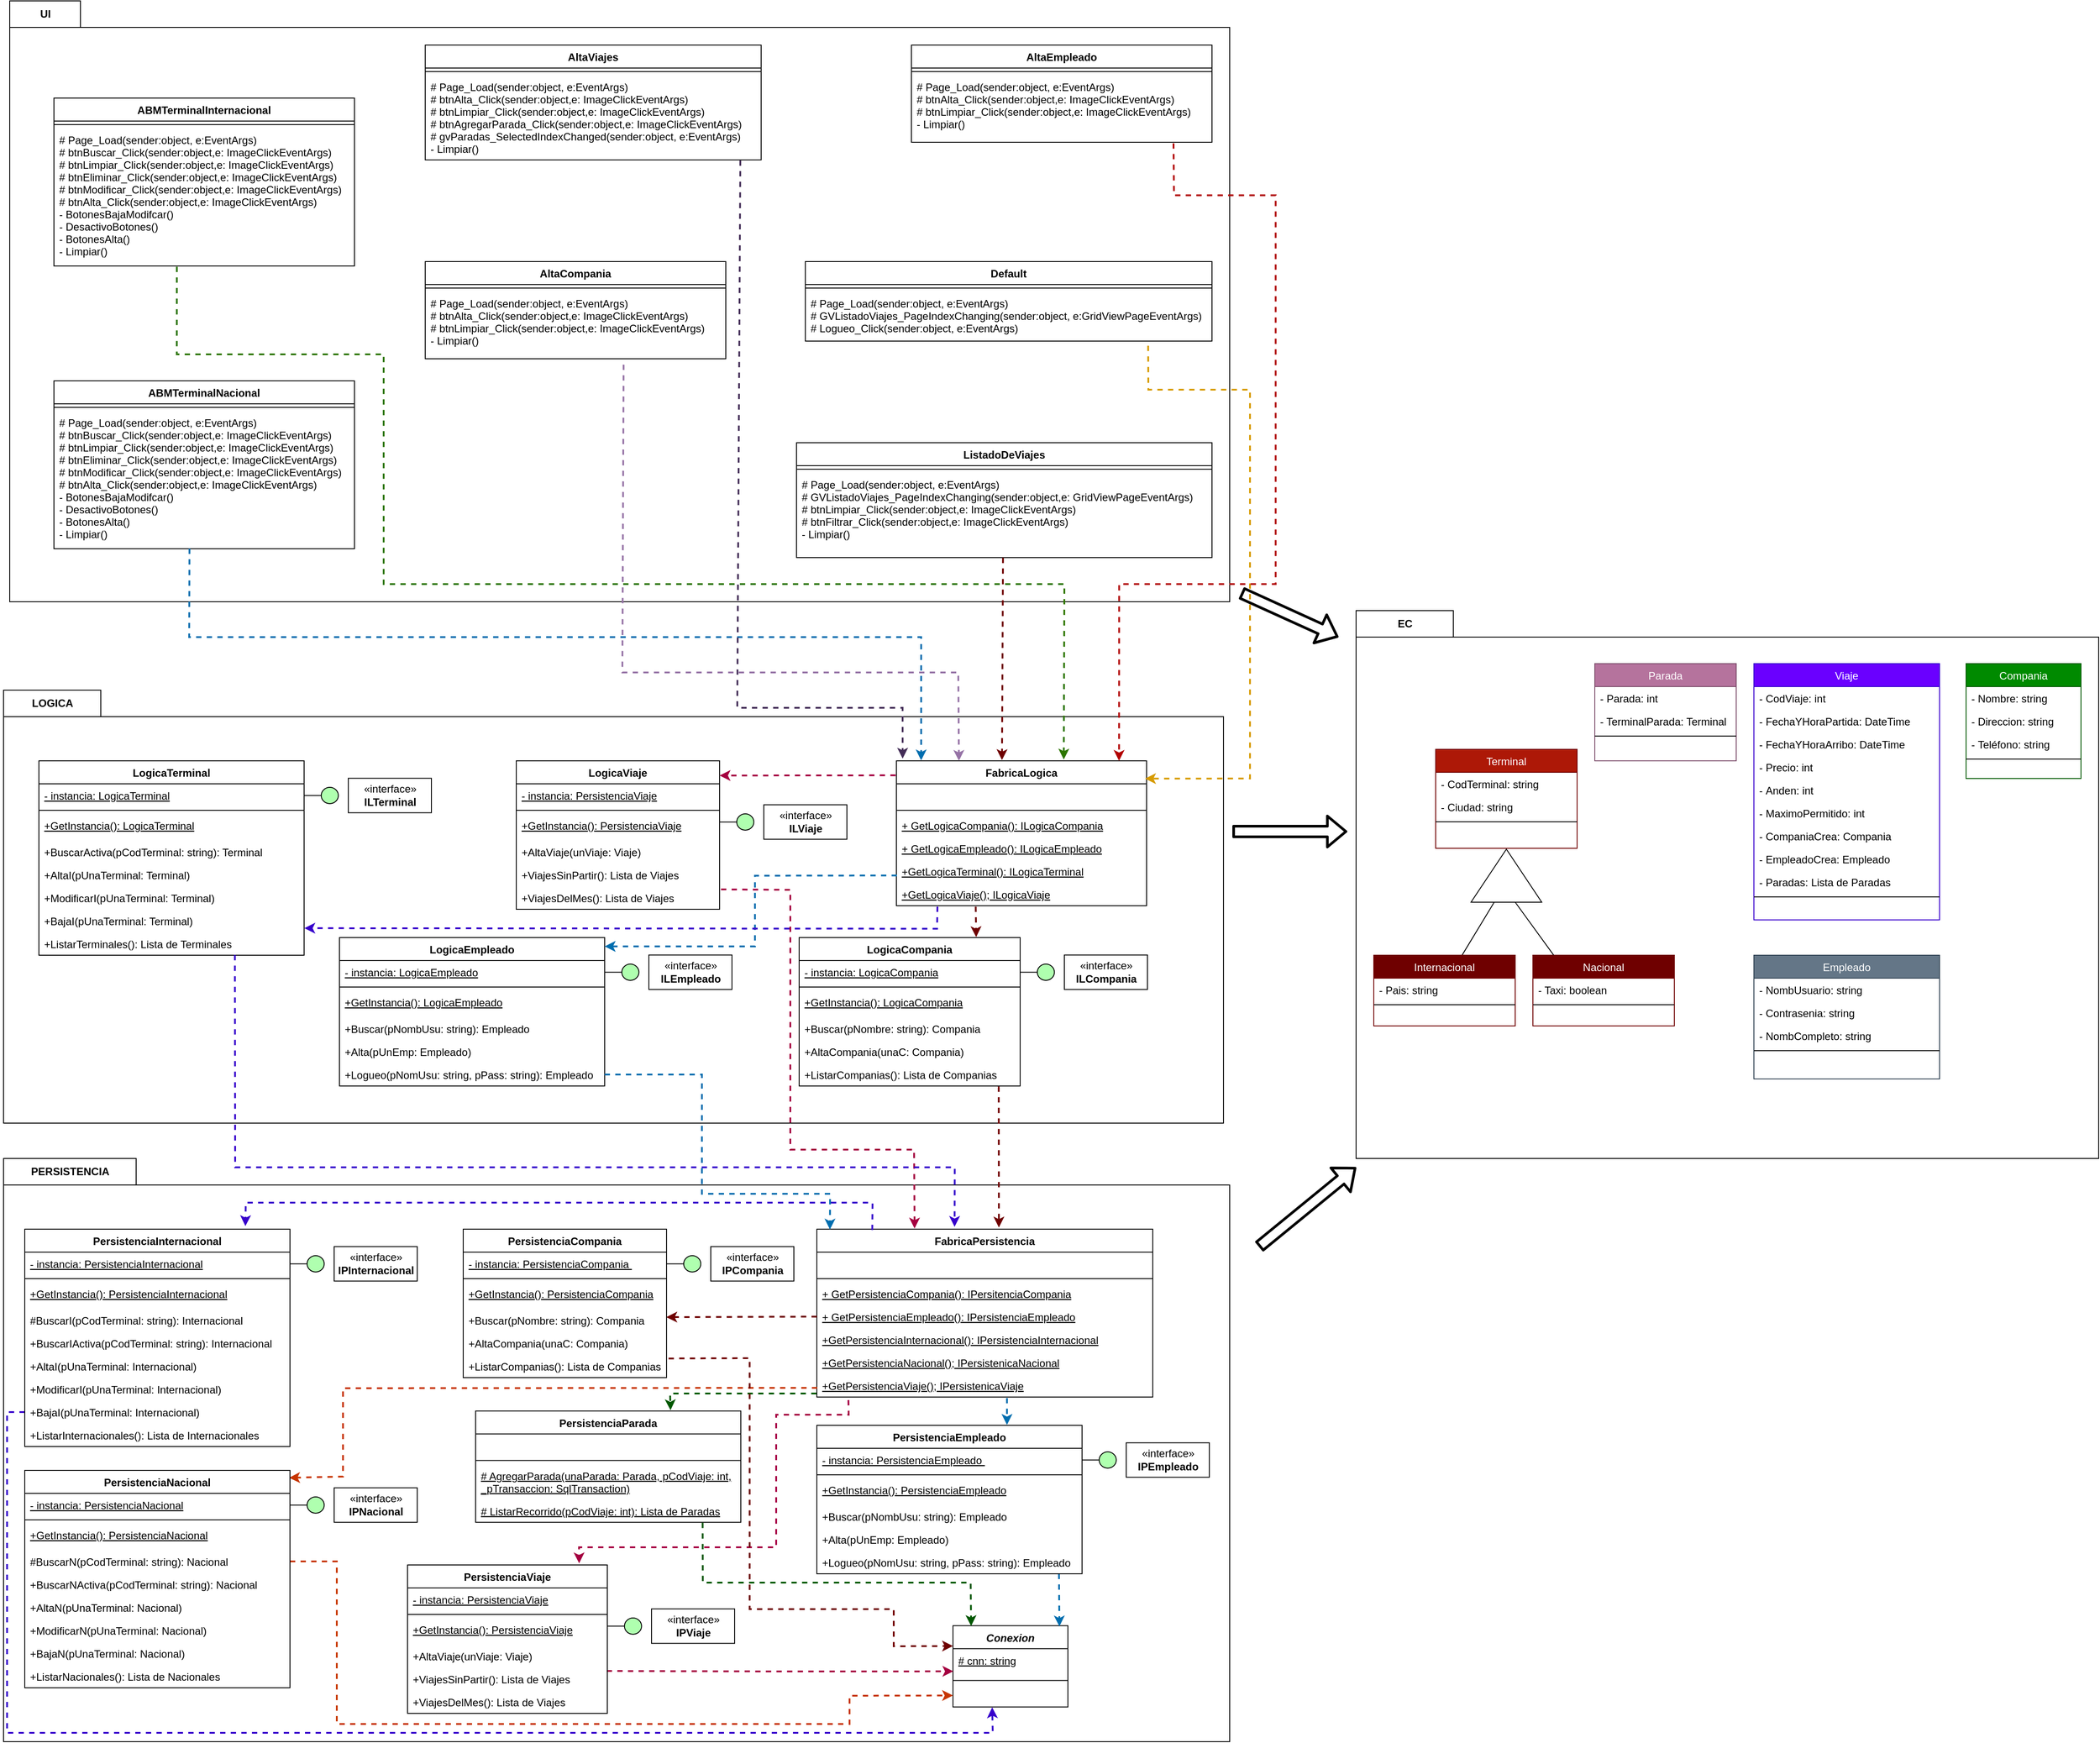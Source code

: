 <mxfile version="21.6.8" type="device">
  <diagram id="YKiBKlaoCuLFtthqr4kv" name="Página-1">
    <mxGraphModel dx="2717" dy="955" grid="1" gridSize="10" guides="1" tooltips="1" connect="1" arrows="1" fold="1" page="1" pageScale="1" pageWidth="827" pageHeight="1169" math="0" shadow="0">
      <root>
        <mxCell id="0" />
        <mxCell id="1" parent="0" />
        <mxCell id="Zzf7KM-flJiP9QOSgCD5-19" value="LOGICA&lt;span style=&quot;color: rgba(0, 0, 0, 0); font-family: monospace; font-size: 0px; font-weight: 400; text-align: start;&quot;&gt;%3CmxGraphModel%3E%3Croot%3E%3CmxCell%20id%3D%220%22%2F%3E%3CmxCell%20id%3D%221%22%20parent%3D%220%22%2F%3E%3CmxCell%20id%3D%222%22%20value%3D%22UI%22%20style%3D%22shape%3Dfolder%3BfontStyle%3D1%3BtabWidth%3D110%3BtabHeight%3D30%3BtabPosition%3Dleft%3Bhtml%3D1%3BboundedLbl%3D1%3BlabelInHeader%3D1%3Bcontainer%3D1%3Bcollapsible%3D0%3BrecursiveResize%3D0%3B%22%20vertex%3D%221%22%20parent%3D%221%22%3E%3CmxGeometry%20x%3D%22100%22%20y%3D%2250%22%20width%3D%22710%22%20height%3D%22260%22%20as%3D%22geometry%22%2F%3E%3C%2FmxCell%3E%3C%2Froot%3E%3C%2FmxGraphModel%3E&lt;/span&gt;" style="shape=folder;fontStyle=1;tabWidth=110;tabHeight=30;tabPosition=left;html=1;boundedLbl=1;labelInHeader=1;container=1;collapsible=0;recursiveResize=0;strokeColor=#000000;" parent="1" vertex="1">
          <mxGeometry x="-490" y="820" width="1380" height="490" as="geometry" />
        </mxCell>
        <mxCell id="D2UjunaCvsLHXDGx3Me9-15" value="FabricaLogica" style="swimlane;fontStyle=1;align=center;verticalAlign=top;childLayout=stackLayout;horizontal=1;startSize=26;horizontalStack=0;resizeParent=1;resizeParentMax=0;resizeLast=0;collapsible=1;marginBottom=0;" parent="Zzf7KM-flJiP9QOSgCD5-19" vertex="1">
          <mxGeometry x="1010" y="80" width="283" height="164" as="geometry" />
        </mxCell>
        <mxCell id="D2UjunaCvsLHXDGx3Me9-16" value=" " style="text;strokeColor=none;fillColor=none;align=left;verticalAlign=top;spacingLeft=4;spacingRight=4;overflow=hidden;rotatable=0;points=[[0,0.5],[1,0.5]];portConstraint=eastwest;" parent="D2UjunaCvsLHXDGx3Me9-15" vertex="1">
          <mxGeometry y="26" width="283" height="26" as="geometry" />
        </mxCell>
        <mxCell id="D2UjunaCvsLHXDGx3Me9-17" value="" style="line;strokeWidth=1;fillColor=none;align=left;verticalAlign=middle;spacingTop=-1;spacingLeft=3;spacingRight=3;rotatable=0;labelPosition=right;points=[];portConstraint=eastwest;strokeColor=inherit;" parent="D2UjunaCvsLHXDGx3Me9-15" vertex="1">
          <mxGeometry y="52" width="283" height="8" as="geometry" />
        </mxCell>
        <mxCell id="D2UjunaCvsLHXDGx3Me9-18" value="+ GetLogicaCompania(): ILogicaCompania" style="text;strokeColor=none;fillColor=none;align=left;verticalAlign=top;spacingLeft=4;spacingRight=4;overflow=hidden;rotatable=0;points=[[0,0.5],[1,0.5]];portConstraint=eastwest;fontStyle=4" parent="D2UjunaCvsLHXDGx3Me9-15" vertex="1">
          <mxGeometry y="60" width="283" height="26" as="geometry" />
        </mxCell>
        <mxCell id="D2UjunaCvsLHXDGx3Me9-19" value="+ GetLogicaEmpleado(): ILogicaEmpleado" style="text;strokeColor=none;fillColor=none;align=left;verticalAlign=top;spacingLeft=4;spacingRight=4;overflow=hidden;rotatable=0;points=[[0,0.5],[1,0.5]];portConstraint=eastwest;fontStyle=4" parent="D2UjunaCvsLHXDGx3Me9-15" vertex="1">
          <mxGeometry y="86" width="283" height="26" as="geometry" />
        </mxCell>
        <mxCell id="D2UjunaCvsLHXDGx3Me9-20" value="+GetLogicaTerminal(): ILogicaTerminal" style="text;strokeColor=none;fillColor=none;align=left;verticalAlign=top;spacingLeft=4;spacingRight=4;overflow=hidden;rotatable=0;points=[[0,0.5],[1,0.5]];portConstraint=eastwest;fontStyle=4" parent="D2UjunaCvsLHXDGx3Me9-15" vertex="1">
          <mxGeometry y="112" width="283" height="26" as="geometry" />
        </mxCell>
        <mxCell id="D2UjunaCvsLHXDGx3Me9-22" value="+GetLogicaViaje(); ILogicaViaje" style="text;strokeColor=none;fillColor=none;align=left;verticalAlign=top;spacingLeft=4;spacingRight=4;overflow=hidden;rotatable=0;points=[[0,0.5],[1,0.5]];portConstraint=eastwest;fontStyle=4" parent="D2UjunaCvsLHXDGx3Me9-15" vertex="1">
          <mxGeometry y="138" width="283" height="26" as="geometry" />
        </mxCell>
        <mxCell id="D2UjunaCvsLHXDGx3Me9-84" value="" style="group" parent="Zzf7KM-flJiP9QOSgCD5-19" vertex="1" connectable="0">
          <mxGeometry x="580" y="80" width="374" height="168" as="geometry" />
        </mxCell>
        <mxCell id="D2UjunaCvsLHXDGx3Me9-24" value="LogicaViaje" style="swimlane;fontStyle=1;align=center;verticalAlign=top;childLayout=stackLayout;horizontal=1;startSize=26;horizontalStack=0;resizeParent=1;resizeParentMax=0;resizeLast=0;collapsible=1;marginBottom=0;" parent="D2UjunaCvsLHXDGx3Me9-84" vertex="1">
          <mxGeometry width="230" height="168" as="geometry" />
        </mxCell>
        <mxCell id="D2UjunaCvsLHXDGx3Me9-25" value="- instancia: PersistenciaViaje" style="text;strokeColor=none;fillColor=none;align=left;verticalAlign=top;spacingLeft=4;spacingRight=4;overflow=hidden;rotatable=0;points=[[0,0.5],[1,0.5]];portConstraint=eastwest;fontStyle=4" parent="D2UjunaCvsLHXDGx3Me9-24" vertex="1">
          <mxGeometry y="26" width="230" height="26" as="geometry" />
        </mxCell>
        <mxCell id="D2UjunaCvsLHXDGx3Me9-26" value="" style="line;strokeWidth=1;fillColor=none;align=left;verticalAlign=middle;spacingTop=-1;spacingLeft=3;spacingRight=3;rotatable=0;labelPosition=right;points=[];portConstraint=eastwest;strokeColor=inherit;" parent="D2UjunaCvsLHXDGx3Me9-24" vertex="1">
          <mxGeometry y="52" width="230" height="8" as="geometry" />
        </mxCell>
        <mxCell id="D2UjunaCvsLHXDGx3Me9-27" value="+GetInstancia(): PersistenciaViaje" style="text;strokeColor=none;fillColor=none;align=left;verticalAlign=top;spacingLeft=4;spacingRight=4;overflow=hidden;rotatable=0;points=[[0,0.5],[1,0.5]];portConstraint=eastwest;fontStyle=4" parent="D2UjunaCvsLHXDGx3Me9-24" vertex="1">
          <mxGeometry y="60" width="230" height="30" as="geometry" />
        </mxCell>
        <mxCell id="D2UjunaCvsLHXDGx3Me9-28" value="+AltaViaje(unViaje: Viaje)" style="text;strokeColor=none;fillColor=none;align=left;verticalAlign=top;spacingLeft=4;spacingRight=4;overflow=hidden;rotatable=0;points=[[0,0.5],[1,0.5]];portConstraint=eastwest;fontStyle=0" parent="D2UjunaCvsLHXDGx3Me9-24" vertex="1">
          <mxGeometry y="90" width="230" height="26" as="geometry" />
        </mxCell>
        <mxCell id="D2UjunaCvsLHXDGx3Me9-29" value="+ViajesSinPartir(): Lista de Viajes" style="text;strokeColor=none;fillColor=none;align=left;verticalAlign=top;spacingLeft=4;spacingRight=4;overflow=hidden;rotatable=0;points=[[0,0.5],[1,0.5]];portConstraint=eastwest;fontStyle=0" parent="D2UjunaCvsLHXDGx3Me9-24" vertex="1">
          <mxGeometry y="116" width="230" height="26" as="geometry" />
        </mxCell>
        <mxCell id="D2UjunaCvsLHXDGx3Me9-30" value="+ViajesDelMes(): Lista de Viajes" style="text;strokeColor=none;fillColor=none;align=left;verticalAlign=top;spacingLeft=4;spacingRight=4;overflow=hidden;rotatable=0;points=[[0,0.5],[1,0.5]];portConstraint=eastwest;fontStyle=0" parent="D2UjunaCvsLHXDGx3Me9-24" vertex="1">
          <mxGeometry y="142" width="230" height="26" as="geometry" />
        </mxCell>
        <mxCell id="D2UjunaCvsLHXDGx3Me9-31" value="" style="html=1;outlineConnect=0;whiteSpace=wrap;fillColor=#AFFFAF;shape=mxgraph.archimate3.interface;rotation=0;" parent="D2UjunaCvsLHXDGx3Me9-84" vertex="1">
          <mxGeometry x="230" y="60" width="38.75" height="18.5" as="geometry" />
        </mxCell>
        <mxCell id="D2UjunaCvsLHXDGx3Me9-32" value="«interface»&lt;br&gt;&lt;b&gt;ILViaje&lt;/b&gt;" style="html=1;" parent="D2UjunaCvsLHXDGx3Me9-84" vertex="1">
          <mxGeometry x="280" y="49.75" width="94" height="39" as="geometry" />
        </mxCell>
        <mxCell id="D2UjunaCvsLHXDGx3Me9-53" value="" style="group" parent="Zzf7KM-flJiP9QOSgCD5-19" vertex="1" connectable="0">
          <mxGeometry x="900" y="280" width="394" height="168" as="geometry" />
        </mxCell>
        <mxCell id="D2UjunaCvsLHXDGx3Me9-42" value="LogicaCompania" style="swimlane;fontStyle=1;align=center;verticalAlign=top;childLayout=stackLayout;horizontal=1;startSize=26;horizontalStack=0;resizeParent=1;resizeParentMax=0;resizeLast=0;collapsible=1;marginBottom=0;" parent="D2UjunaCvsLHXDGx3Me9-53" vertex="1">
          <mxGeometry width="250" height="168" as="geometry" />
        </mxCell>
        <mxCell id="D2UjunaCvsLHXDGx3Me9-43" value="- instancia: LogicaCompania" style="text;strokeColor=none;fillColor=none;align=left;verticalAlign=top;spacingLeft=4;spacingRight=4;overflow=hidden;rotatable=0;points=[[0,0.5],[1,0.5]];portConstraint=eastwest;fontStyle=4" parent="D2UjunaCvsLHXDGx3Me9-42" vertex="1">
          <mxGeometry y="26" width="250" height="26" as="geometry" />
        </mxCell>
        <mxCell id="D2UjunaCvsLHXDGx3Me9-44" value="" style="line;strokeWidth=1;fillColor=none;align=left;verticalAlign=middle;spacingTop=-1;spacingLeft=3;spacingRight=3;rotatable=0;labelPosition=right;points=[];portConstraint=eastwest;strokeColor=inherit;" parent="D2UjunaCvsLHXDGx3Me9-42" vertex="1">
          <mxGeometry y="52" width="250" height="8" as="geometry" />
        </mxCell>
        <mxCell id="D2UjunaCvsLHXDGx3Me9-45" value="+GetInstancia(): LogicaCompania" style="text;strokeColor=none;fillColor=none;align=left;verticalAlign=top;spacingLeft=4;spacingRight=4;overflow=hidden;rotatable=0;points=[[0,0.5],[1,0.5]];portConstraint=eastwest;fontStyle=4" parent="D2UjunaCvsLHXDGx3Me9-42" vertex="1">
          <mxGeometry y="60" width="250" height="30" as="geometry" />
        </mxCell>
        <mxCell id="D2UjunaCvsLHXDGx3Me9-46" value="+Buscar(pNombre: string): Compania" style="text;strokeColor=none;fillColor=none;align=left;verticalAlign=top;spacingLeft=4;spacingRight=4;overflow=hidden;rotatable=0;points=[[0,0.5],[1,0.5]];portConstraint=eastwest;fontStyle=0" parent="D2UjunaCvsLHXDGx3Me9-42" vertex="1">
          <mxGeometry y="90" width="250" height="26" as="geometry" />
        </mxCell>
        <mxCell id="D2UjunaCvsLHXDGx3Me9-47" value="+AltaCompania(unaC: Compania)" style="text;strokeColor=none;fillColor=none;align=left;verticalAlign=top;spacingLeft=4;spacingRight=4;overflow=hidden;rotatable=0;points=[[0,0.5],[1,0.5]];portConstraint=eastwest;fontStyle=0" parent="D2UjunaCvsLHXDGx3Me9-42" vertex="1">
          <mxGeometry y="116" width="250" height="26" as="geometry" />
        </mxCell>
        <mxCell id="D2UjunaCvsLHXDGx3Me9-48" value="+ListarCompanias(): Lista de Companias" style="text;strokeColor=none;fillColor=none;align=left;verticalAlign=top;spacingLeft=4;spacingRight=4;overflow=hidden;rotatable=0;points=[[0,0.5],[1,0.5]];portConstraint=eastwest;fontStyle=0" parent="D2UjunaCvsLHXDGx3Me9-42" vertex="1">
          <mxGeometry y="142" width="250" height="26" as="geometry" />
        </mxCell>
        <mxCell id="D2UjunaCvsLHXDGx3Me9-49" value="" style="html=1;outlineConnect=0;whiteSpace=wrap;fillColor=#AFFFAF;shape=mxgraph.archimate3.interface;rotation=0;" parent="D2UjunaCvsLHXDGx3Me9-53" vertex="1">
          <mxGeometry x="250" y="30" width="38.75" height="18.5" as="geometry" />
        </mxCell>
        <mxCell id="D2UjunaCvsLHXDGx3Me9-50" value="«interface»&lt;br&gt;&lt;b&gt;ILCompania&lt;/b&gt;" style="html=1;" parent="D2UjunaCvsLHXDGx3Me9-53" vertex="1">
          <mxGeometry x="300" y="19.75" width="94" height="39" as="geometry" />
        </mxCell>
        <mxCell id="D2UjunaCvsLHXDGx3Me9-69" value="" style="group" parent="Zzf7KM-flJiP9QOSgCD5-19" vertex="1" connectable="0">
          <mxGeometry x="40" y="80" width="444" height="246" as="geometry" />
        </mxCell>
        <mxCell id="D2UjunaCvsLHXDGx3Me9-70" value="LogicaTerminal" style="swimlane;fontStyle=1;align=center;verticalAlign=top;childLayout=stackLayout;horizontal=1;startSize=26;horizontalStack=0;resizeParent=1;resizeParentMax=0;resizeLast=0;collapsible=1;marginBottom=0;" parent="D2UjunaCvsLHXDGx3Me9-69" vertex="1">
          <mxGeometry width="300" height="220" as="geometry" />
        </mxCell>
        <mxCell id="D2UjunaCvsLHXDGx3Me9-71" value="- instancia: LogicaTerminal" style="text;strokeColor=none;fillColor=none;align=left;verticalAlign=top;spacingLeft=4;spacingRight=4;overflow=hidden;rotatable=0;points=[[0,0.5],[1,0.5]];portConstraint=eastwest;fontStyle=4" parent="D2UjunaCvsLHXDGx3Me9-70" vertex="1">
          <mxGeometry y="26" width="300" height="26" as="geometry" />
        </mxCell>
        <mxCell id="D2UjunaCvsLHXDGx3Me9-72" value="" style="line;strokeWidth=1;fillColor=none;align=left;verticalAlign=middle;spacingTop=-1;spacingLeft=3;spacingRight=3;rotatable=0;labelPosition=right;points=[];portConstraint=eastwest;strokeColor=inherit;" parent="D2UjunaCvsLHXDGx3Me9-70" vertex="1">
          <mxGeometry y="52" width="300" height="8" as="geometry" />
        </mxCell>
        <mxCell id="D2UjunaCvsLHXDGx3Me9-73" value="+GetInstancia(): LogicaTerminal" style="text;strokeColor=none;fillColor=none;align=left;verticalAlign=top;spacingLeft=4;spacingRight=4;overflow=hidden;rotatable=0;points=[[0,0.5],[1,0.5]];portConstraint=eastwest;fontStyle=4" parent="D2UjunaCvsLHXDGx3Me9-70" vertex="1">
          <mxGeometry y="60" width="300" height="30" as="geometry" />
        </mxCell>
        <mxCell id="D2UjunaCvsLHXDGx3Me9-75" value="+BuscarActiva(pCodTerminal: string): Terminal" style="text;strokeColor=none;fillColor=none;align=left;verticalAlign=top;spacingLeft=4;spacingRight=4;overflow=hidden;rotatable=0;points=[[0,0.5],[1,0.5]];portConstraint=eastwest;fontStyle=0" parent="D2UjunaCvsLHXDGx3Me9-70" vertex="1">
          <mxGeometry y="90" width="300" height="26" as="geometry" />
        </mxCell>
        <mxCell id="D2UjunaCvsLHXDGx3Me9-76" value="+AltaI(pUnaTerminal: Terminal)" style="text;strokeColor=none;fillColor=none;align=left;verticalAlign=top;spacingLeft=4;spacingRight=4;overflow=hidden;rotatable=0;points=[[0,0.5],[1,0.5]];portConstraint=eastwest;fontStyle=0" parent="D2UjunaCvsLHXDGx3Me9-70" vertex="1">
          <mxGeometry y="116" width="300" height="26" as="geometry" />
        </mxCell>
        <mxCell id="D2UjunaCvsLHXDGx3Me9-77" value="+ModificarI(pUnaTerminal: Terminal)" style="text;strokeColor=none;fillColor=none;align=left;verticalAlign=top;spacingLeft=4;spacingRight=4;overflow=hidden;rotatable=0;points=[[0,0.5],[1,0.5]];portConstraint=eastwest;fontStyle=0" parent="D2UjunaCvsLHXDGx3Me9-70" vertex="1">
          <mxGeometry y="142" width="300" height="26" as="geometry" />
        </mxCell>
        <mxCell id="D2UjunaCvsLHXDGx3Me9-78" value="+BajaI(pUnaTerminal: Terminal)" style="text;strokeColor=none;fillColor=none;align=left;verticalAlign=top;spacingLeft=4;spacingRight=4;overflow=hidden;rotatable=0;points=[[0,0.5],[1,0.5]];portConstraint=eastwest;fontStyle=0" parent="D2UjunaCvsLHXDGx3Me9-70" vertex="1">
          <mxGeometry y="168" width="300" height="26" as="geometry" />
        </mxCell>
        <mxCell id="D2UjunaCvsLHXDGx3Me9-79" value="+ListarTerminales(): Lista de Terminales" style="text;strokeColor=none;fillColor=none;align=left;verticalAlign=top;spacingLeft=4;spacingRight=4;overflow=hidden;rotatable=0;points=[[0,0.5],[1,0.5]];portConstraint=eastwest;fontStyle=0" parent="D2UjunaCvsLHXDGx3Me9-70" vertex="1">
          <mxGeometry y="194" width="300" height="26" as="geometry" />
        </mxCell>
        <mxCell id="D2UjunaCvsLHXDGx3Me9-80" value="" style="html=1;outlineConnect=0;whiteSpace=wrap;fillColor=#AFFFAF;shape=mxgraph.archimate3.interface;rotation=0;" parent="D2UjunaCvsLHXDGx3Me9-69" vertex="1">
          <mxGeometry x="300" y="30" width="38.75" height="18.5" as="geometry" />
        </mxCell>
        <mxCell id="D2UjunaCvsLHXDGx3Me9-81" value="«interface»&lt;br&gt;&lt;b&gt;ILTerminal&lt;/b&gt;" style="html=1;" parent="D2UjunaCvsLHXDGx3Me9-69" vertex="1">
          <mxGeometry x="350" y="19.75" width="94" height="39" as="geometry" />
        </mxCell>
        <mxCell id="D2UjunaCvsLHXDGx3Me9-56" value="" style="group" parent="Zzf7KM-flJiP9QOSgCD5-19" vertex="1" connectable="0">
          <mxGeometry x="380" y="280" width="444" height="168" as="geometry" />
        </mxCell>
        <mxCell id="D2UjunaCvsLHXDGx3Me9-57" value="LogicaEmpleado" style="swimlane;fontStyle=1;align=center;verticalAlign=top;childLayout=stackLayout;horizontal=1;startSize=26;horizontalStack=0;resizeParent=1;resizeParentMax=0;resizeLast=0;collapsible=1;marginBottom=0;" parent="D2UjunaCvsLHXDGx3Me9-56" vertex="1">
          <mxGeometry width="300" height="168" as="geometry" />
        </mxCell>
        <mxCell id="D2UjunaCvsLHXDGx3Me9-58" value="- instancia: LogicaEmpleado" style="text;strokeColor=none;fillColor=none;align=left;verticalAlign=top;spacingLeft=4;spacingRight=4;overflow=hidden;rotatable=0;points=[[0,0.5],[1,0.5]];portConstraint=eastwest;fontStyle=4" parent="D2UjunaCvsLHXDGx3Me9-57" vertex="1">
          <mxGeometry y="26" width="300" height="26" as="geometry" />
        </mxCell>
        <mxCell id="D2UjunaCvsLHXDGx3Me9-59" value="" style="line;strokeWidth=1;fillColor=none;align=left;verticalAlign=middle;spacingTop=-1;spacingLeft=3;spacingRight=3;rotatable=0;labelPosition=right;points=[];portConstraint=eastwest;strokeColor=inherit;" parent="D2UjunaCvsLHXDGx3Me9-57" vertex="1">
          <mxGeometry y="52" width="300" height="8" as="geometry" />
        </mxCell>
        <mxCell id="D2UjunaCvsLHXDGx3Me9-60" value="+GetInstancia(): LogicaEmpleado" style="text;strokeColor=none;fillColor=none;align=left;verticalAlign=top;spacingLeft=4;spacingRight=4;overflow=hidden;rotatable=0;points=[[0,0.5],[1,0.5]];portConstraint=eastwest;fontStyle=4" parent="D2UjunaCvsLHXDGx3Me9-57" vertex="1">
          <mxGeometry y="60" width="300" height="30" as="geometry" />
        </mxCell>
        <mxCell id="D2UjunaCvsLHXDGx3Me9-61" value="+Buscar(pNombUsu: string): Empleado" style="text;strokeColor=none;fillColor=none;align=left;verticalAlign=top;spacingLeft=4;spacingRight=4;overflow=hidden;rotatable=0;points=[[0,0.5],[1,0.5]];portConstraint=eastwest;fontStyle=0" parent="D2UjunaCvsLHXDGx3Me9-57" vertex="1">
          <mxGeometry y="90" width="300" height="26" as="geometry" />
        </mxCell>
        <mxCell id="D2UjunaCvsLHXDGx3Me9-62" value="+Alta(pUnEmp: Empleado)" style="text;strokeColor=none;fillColor=none;align=left;verticalAlign=top;spacingLeft=4;spacingRight=4;overflow=hidden;rotatable=0;points=[[0,0.5],[1,0.5]];portConstraint=eastwest;fontStyle=0" parent="D2UjunaCvsLHXDGx3Me9-57" vertex="1">
          <mxGeometry y="116" width="300" height="26" as="geometry" />
        </mxCell>
        <mxCell id="D2UjunaCvsLHXDGx3Me9-63" value="+Logueo(pNomUsu: string, pPass: string): Empleado" style="text;strokeColor=none;fillColor=none;align=left;verticalAlign=top;spacingLeft=4;spacingRight=4;overflow=hidden;rotatable=0;points=[[0,0.5],[1,0.5]];portConstraint=eastwest;fontStyle=0" parent="D2UjunaCvsLHXDGx3Me9-57" vertex="1">
          <mxGeometry y="142" width="300" height="26" as="geometry" />
        </mxCell>
        <mxCell id="D2UjunaCvsLHXDGx3Me9-64" value="" style="html=1;outlineConnect=0;whiteSpace=wrap;fillColor=#AFFFAF;shape=mxgraph.archimate3.interface;rotation=0;" parent="D2UjunaCvsLHXDGx3Me9-56" vertex="1">
          <mxGeometry x="300" y="30" width="38.75" height="18.5" as="geometry" />
        </mxCell>
        <mxCell id="D2UjunaCvsLHXDGx3Me9-65" value="«interface»&lt;br&gt;&lt;b&gt;ILEmpleado&lt;/b&gt;" style="html=1;" parent="D2UjunaCvsLHXDGx3Me9-56" vertex="1">
          <mxGeometry x="350" y="19.75" width="94" height="39" as="geometry" />
        </mxCell>
        <mxCell id="D2UjunaCvsLHXDGx3Me9-85" value="" style="endArrow=classic;html=1;rounded=0;dashed=1;strokeWidth=2;exitX=0.317;exitY=1.037;exitDx=0;exitDy=0;exitPerimeter=0;fillColor=#a20025;strokeColor=#6F0000;entryX=0.801;entryY=-0.003;entryDx=0;entryDy=0;entryPerimeter=0;" parent="Zzf7KM-flJiP9QOSgCD5-19" source="D2UjunaCvsLHXDGx3Me9-22" target="D2UjunaCvsLHXDGx3Me9-42" edge="1">
          <mxGeometry width="50" height="50" relative="1" as="geometry">
            <mxPoint x="1021" y="106" as="sourcePoint" />
            <mxPoint x="820" y="106" as="targetPoint" />
          </mxGeometry>
        </mxCell>
        <mxCell id="D2UjunaCvsLHXDGx3Me9-82" value="" style="endArrow=classic;html=1;rounded=0;dashed=1;strokeWidth=2;exitX=-0.003;exitY=0.1;exitDx=0;exitDy=0;exitPerimeter=0;fillColor=#d80073;strokeColor=#A50040;entryX=1;entryY=0.099;entryDx=0;entryDy=0;entryPerimeter=0;" parent="Zzf7KM-flJiP9QOSgCD5-19" source="D2UjunaCvsLHXDGx3Me9-15" target="D2UjunaCvsLHXDGx3Me9-24" edge="1">
          <mxGeometry width="50" height="50" relative="1" as="geometry">
            <mxPoint x="910" y="270" as="sourcePoint" />
            <mxPoint x="860" y="96" as="targetPoint" />
          </mxGeometry>
        </mxCell>
        <mxCell id="D2UjunaCvsLHXDGx3Me9-89" value="" style="endArrow=classic;html=1;rounded=0;dashed=1;strokeWidth=2;exitX=0.002;exitY=0.682;exitDx=0;exitDy=0;exitPerimeter=0;fillColor=#1ba1e2;strokeColor=#006EAF;" parent="Zzf7KM-flJiP9QOSgCD5-19" source="D2UjunaCvsLHXDGx3Me9-20" edge="1">
          <mxGeometry width="50" height="50" relative="1" as="geometry">
            <mxPoint x="1009" y="210" as="sourcePoint" />
            <mxPoint x="680" y="290" as="targetPoint" />
            <Array as="points">
              <mxPoint x="850" y="210" />
              <mxPoint x="850" y="290" />
            </Array>
          </mxGeometry>
        </mxCell>
        <mxCell id="D2UjunaCvsLHXDGx3Me9-91" value="" style="endArrow=classic;html=1;rounded=0;dashed=1;strokeWidth=2;exitX=0.164;exitY=1.037;exitDx=0;exitDy=0;exitPerimeter=0;fillColor=#6a00ff;strokeColor=#3700CC;entryX=1.001;entryY=0.823;entryDx=0;entryDy=0;entryPerimeter=0;" parent="Zzf7KM-flJiP9QOSgCD5-19" source="D2UjunaCvsLHXDGx3Me9-22" target="D2UjunaCvsLHXDGx3Me9-78" edge="1">
          <mxGeometry width="50" height="50" relative="1" as="geometry">
            <mxPoint x="539" y="260" as="sourcePoint" />
            <mxPoint x="340" y="261" as="targetPoint" />
            <Array as="points">
              <mxPoint x="1056" y="270" />
            </Array>
          </mxGeometry>
        </mxCell>
        <mxCell id="Zzf7KM-flJiP9QOSgCD5-37" value="PERSISTENCIA" style="shape=folder;fontStyle=1;tabWidth=150;tabHeight=30;tabPosition=left;html=1;boundedLbl=1;labelInHeader=1;container=1;collapsible=0;recursiveResize=0;" parent="1" vertex="1">
          <mxGeometry x="-490" y="1350" width="1387" height="660" as="geometry" />
        </mxCell>
        <mxCell id="4FLnIjoYqeW0npmRk8-U-1" value="Conexion" style="swimlane;fontStyle=3;align=center;verticalAlign=top;childLayout=stackLayout;horizontal=1;startSize=26;horizontalStack=0;resizeParent=1;resizeParentMax=0;resizeLast=0;collapsible=1;marginBottom=0;" parent="Zzf7KM-flJiP9QOSgCD5-37" vertex="1">
          <mxGeometry x="1074" y="528.75" width="130" height="92" as="geometry" />
        </mxCell>
        <mxCell id="4FLnIjoYqeW0npmRk8-U-2" value="# cnn: string" style="text;strokeColor=none;fillColor=none;align=left;verticalAlign=top;spacingLeft=4;spacingRight=4;overflow=hidden;rotatable=0;points=[[0,0.5],[1,0.5]];portConstraint=eastwest;fontStyle=4" parent="4FLnIjoYqeW0npmRk8-U-1" vertex="1">
          <mxGeometry y="26" width="130" height="32" as="geometry" />
        </mxCell>
        <mxCell id="4FLnIjoYqeW0npmRk8-U-3" value="" style="line;strokeWidth=1;fillColor=none;align=left;verticalAlign=middle;spacingTop=-1;spacingLeft=3;spacingRight=3;rotatable=0;labelPosition=right;points=[];portConstraint=eastwest;strokeColor=inherit;" parent="4FLnIjoYqeW0npmRk8-U-1" vertex="1">
          <mxGeometry y="58" width="130" height="8" as="geometry" />
        </mxCell>
        <mxCell id="4FLnIjoYqeW0npmRk8-U-4" value=" " style="text;strokeColor=none;fillColor=none;align=left;verticalAlign=top;spacingLeft=4;spacingRight=4;overflow=hidden;rotatable=0;points=[[0,0.5],[1,0.5]];portConstraint=eastwest;" parent="4FLnIjoYqeW0npmRk8-U-1" vertex="1">
          <mxGeometry y="66" width="130" height="26" as="geometry" />
        </mxCell>
        <mxCell id="4FLnIjoYqeW0npmRk8-U-20" value="FabricaPersistencia" style="swimlane;fontStyle=1;align=center;verticalAlign=top;childLayout=stackLayout;horizontal=1;startSize=26;horizontalStack=0;resizeParent=1;resizeParentMax=0;resizeLast=0;collapsible=1;marginBottom=0;" parent="Zzf7KM-flJiP9QOSgCD5-37" vertex="1">
          <mxGeometry x="920" y="80" width="380" height="190" as="geometry" />
        </mxCell>
        <mxCell id="4FLnIjoYqeW0npmRk8-U-21" value=" " style="text;strokeColor=none;fillColor=none;align=left;verticalAlign=top;spacingLeft=4;spacingRight=4;overflow=hidden;rotatable=0;points=[[0,0.5],[1,0.5]];portConstraint=eastwest;" parent="4FLnIjoYqeW0npmRk8-U-20" vertex="1">
          <mxGeometry y="26" width="380" height="26" as="geometry" />
        </mxCell>
        <mxCell id="4FLnIjoYqeW0npmRk8-U-22" value="" style="line;strokeWidth=1;fillColor=none;align=left;verticalAlign=middle;spacingTop=-1;spacingLeft=3;spacingRight=3;rotatable=0;labelPosition=right;points=[];portConstraint=eastwest;strokeColor=inherit;" parent="4FLnIjoYqeW0npmRk8-U-20" vertex="1">
          <mxGeometry y="52" width="380" height="8" as="geometry" />
        </mxCell>
        <mxCell id="qBw_OB1yYFoaNtmwpmEW-3" value="+ GetPersistenciaCompania(): IPersitenciaCompania" style="text;strokeColor=none;fillColor=none;align=left;verticalAlign=top;spacingLeft=4;spacingRight=4;overflow=hidden;rotatable=0;points=[[0,0.5],[1,0.5]];portConstraint=eastwest;fontStyle=4" parent="4FLnIjoYqeW0npmRk8-U-20" vertex="1">
          <mxGeometry y="60" width="380" height="26" as="geometry" />
        </mxCell>
        <mxCell id="4FLnIjoYqeW0npmRk8-U-23" value="+ GetPersistenciaEmpleado(): IPersistenciaEmpleado" style="text;strokeColor=none;fillColor=none;align=left;verticalAlign=top;spacingLeft=4;spacingRight=4;overflow=hidden;rotatable=0;points=[[0,0.5],[1,0.5]];portConstraint=eastwest;fontStyle=4" parent="4FLnIjoYqeW0npmRk8-U-20" vertex="1">
          <mxGeometry y="86" width="380" height="26" as="geometry" />
        </mxCell>
        <mxCell id="qBw_OB1yYFoaNtmwpmEW-4" value="+GetPersistenciaInternacional(): IPersistenciaInternacional" style="text;strokeColor=none;fillColor=none;align=left;verticalAlign=top;spacingLeft=4;spacingRight=4;overflow=hidden;rotatable=0;points=[[0,0.5],[1,0.5]];portConstraint=eastwest;fontStyle=4" parent="4FLnIjoYqeW0npmRk8-U-20" vertex="1">
          <mxGeometry y="112" width="380" height="26" as="geometry" />
        </mxCell>
        <mxCell id="iTHzH2P1z4E5CIiTlRkQ-4" value="+GetPersistenciaNacional(); IPersistenicaNacional" style="text;strokeColor=none;fillColor=none;align=left;verticalAlign=top;spacingLeft=4;spacingRight=4;overflow=hidden;rotatable=0;points=[[0,0.5],[1,0.5]];portConstraint=eastwest;fontStyle=4" parent="4FLnIjoYqeW0npmRk8-U-20" vertex="1">
          <mxGeometry y="138" width="380" height="26" as="geometry" />
        </mxCell>
        <mxCell id="KsVdHm2s3OmVLTwSaz9g-101" value="+GetPersistenciaViaje(); IPersistenicaViaje" style="text;strokeColor=none;fillColor=none;align=left;verticalAlign=top;spacingLeft=4;spacingRight=4;overflow=hidden;rotatable=0;points=[[0,0.5],[1,0.5]];portConstraint=eastwest;fontStyle=4" parent="4FLnIjoYqeW0npmRk8-U-20" vertex="1">
          <mxGeometry y="164" width="380" height="26" as="geometry" />
        </mxCell>
        <mxCell id="KsVdHm2s3OmVLTwSaz9g-140" value="PersistenciaParada" style="swimlane;fontStyle=1;align=center;verticalAlign=top;childLayout=stackLayout;horizontal=1;startSize=26;horizontalStack=0;resizeParent=1;resizeParentMax=0;resizeLast=0;collapsible=1;marginBottom=0;" parent="Zzf7KM-flJiP9QOSgCD5-37" vertex="1">
          <mxGeometry x="534" y="285.75" width="300" height="126" as="geometry" />
        </mxCell>
        <mxCell id="E3NjFHeiNeaFwxdR294I-5" value="   " style="text;strokeColor=none;fillColor=none;align=left;verticalAlign=top;spacingLeft=4;spacingRight=4;overflow=hidden;rotatable=0;points=[[0,0.5],[1,0.5]];portConstraint=eastwest;fontStyle=0" parent="KsVdHm2s3OmVLTwSaz9g-140" vertex="1">
          <mxGeometry y="26" width="300" height="26" as="geometry" />
        </mxCell>
        <mxCell id="KsVdHm2s3OmVLTwSaz9g-142" value="" style="line;strokeWidth=1;fillColor=none;align=left;verticalAlign=middle;spacingTop=-1;spacingLeft=3;spacingRight=3;rotatable=0;labelPosition=right;points=[];portConstraint=eastwest;strokeColor=inherit;" parent="KsVdHm2s3OmVLTwSaz9g-140" vertex="1">
          <mxGeometry y="52" width="300" height="8" as="geometry" />
        </mxCell>
        <mxCell id="KsVdHm2s3OmVLTwSaz9g-144" value="# AgregarParada(unaParada: Parada, pCodViaje: int,&#xa;_pTransaccion: SqlTransaction)&#xa;" style="text;strokeColor=none;fillColor=none;align=left;verticalAlign=top;spacingLeft=4;spacingRight=4;overflow=hidden;rotatable=0;points=[[0,0.5],[1,0.5]];portConstraint=eastwest;fontStyle=4" parent="KsVdHm2s3OmVLTwSaz9g-140" vertex="1">
          <mxGeometry y="60" width="300" height="40" as="geometry" />
        </mxCell>
        <mxCell id="KsVdHm2s3OmVLTwSaz9g-145" value="# ListarRecorrido(pCodViaje: int): Lista de Paradas" style="text;strokeColor=none;fillColor=none;align=left;verticalAlign=top;spacingLeft=4;spacingRight=4;overflow=hidden;rotatable=0;points=[[0,0.5],[1,0.5]];portConstraint=eastwest;fontStyle=4" parent="KsVdHm2s3OmVLTwSaz9g-140" vertex="1">
          <mxGeometry y="100" width="300" height="26" as="geometry" />
        </mxCell>
        <mxCell id="D2UjunaCvsLHXDGx3Me9-2" value="" style="endArrow=classic;html=1;rounded=0;dashed=1;fillColor=#a20025;strokeColor=#6F0000;strokeWidth=2;exitX=0;exitY=0.5;exitDx=0;exitDy=0;entryX=0.999;entryY=0.368;entryDx=0;entryDy=0;entryPerimeter=0;" parent="Zzf7KM-flJiP9QOSgCD5-37" source="4FLnIjoYqeW0npmRk8-U-23" target="tdh5stbtL8ZLt6p26N77-12" edge="1">
          <mxGeometry width="50" height="50" relative="1" as="geometry">
            <mxPoint x="914" y="180" as="sourcePoint" />
            <mxPoint x="754" y="180" as="targetPoint" />
          </mxGeometry>
        </mxCell>
        <mxCell id="D2UjunaCvsLHXDGx3Me9-3" value="" style="endArrow=classic;html=1;rounded=0;dashed=1;fillColor=#6a00ff;strokeColor=#3700CC;exitX=0.165;exitY=0.005;exitDx=0;exitDy=0;exitPerimeter=0;entryX=0.832;entryY=-0.014;entryDx=0;entryDy=0;entryPerimeter=0;strokeWidth=2;" parent="Zzf7KM-flJiP9QOSgCD5-37" source="4FLnIjoYqeW0npmRk8-U-20" target="KsVdHm2s3OmVLTwSaz9g-116" edge="1">
          <mxGeometry width="50" height="50" relative="1" as="geometry">
            <mxPoint x="875.38" y="50" as="sourcePoint" />
            <mxPoint x="715.38" y="50" as="targetPoint" />
            <Array as="points">
              <mxPoint x="983" y="50" />
              <mxPoint x="274" y="50" />
            </Array>
          </mxGeometry>
        </mxCell>
        <mxCell id="D2UjunaCvsLHXDGx3Me9-4" value="" style="endArrow=classic;html=1;rounded=0;dashed=1;fillColor=#008a00;strokeColor=#005700;exitX=-0.001;exitY=0.845;exitDx=0;exitDy=0;exitPerimeter=0;entryX=0.735;entryY=-0.007;entryDx=0;entryDy=0;entryPerimeter=0;strokeWidth=2;" parent="Zzf7KM-flJiP9QOSgCD5-37" source="KsVdHm2s3OmVLTwSaz9g-101" target="KsVdHm2s3OmVLTwSaz9g-140" edge="1">
          <mxGeometry width="50" height="50" relative="1" as="geometry">
            <mxPoint x="920" y="260" as="sourcePoint" />
            <mxPoint x="760" y="260" as="targetPoint" />
            <Array as="points">
              <mxPoint x="754" y="266" />
            </Array>
          </mxGeometry>
        </mxCell>
        <mxCell id="D2UjunaCvsLHXDGx3Me9-5" value="" style="endArrow=classic;html=1;rounded=0;dashed=1;fillColor=#fa6800;strokeColor=#C73500;exitX=0.001;exitY=0.599;exitDx=0;exitDy=0;exitPerimeter=0;entryX=0.997;entryY=0.034;entryDx=0;entryDy=0;entryPerimeter=0;strokeWidth=2;" parent="Zzf7KM-flJiP9QOSgCD5-37" source="KsVdHm2s3OmVLTwSaz9g-101" target="KsVdHm2s3OmVLTwSaz9g-128" edge="1">
          <mxGeometry width="50" height="50" relative="1" as="geometry">
            <mxPoint x="920" y="260" as="sourcePoint" />
            <mxPoint x="760" y="260" as="targetPoint" />
            <Array as="points">
              <mxPoint x="384" y="260" />
              <mxPoint x="384" y="360" />
            </Array>
          </mxGeometry>
        </mxCell>
        <mxCell id="D2UjunaCvsLHXDGx3Me9-6" value="" style="endArrow=classic;html=1;rounded=0;dashed=1;fillColor=#d80073;strokeColor=#A50040;exitX=0.094;exitY=1.132;exitDx=0;exitDy=0;exitPerimeter=0;entryX=0.859;entryY=-0.011;entryDx=0;entryDy=0;entryPerimeter=0;strokeWidth=2;" parent="Zzf7KM-flJiP9QOSgCD5-37" source="KsVdHm2s3OmVLTwSaz9g-101" target="KsVdHm2s3OmVLTwSaz9g-148" edge="1">
          <mxGeometry width="50" height="50" relative="1" as="geometry">
            <mxPoint x="930" y="276" as="sourcePoint" />
            <mxPoint x="765" y="295" as="targetPoint" />
            <Array as="points">
              <mxPoint x="956" y="290" />
              <mxPoint x="874" y="290" />
              <mxPoint x="874" y="440" />
              <mxPoint x="651" y="440" />
            </Array>
          </mxGeometry>
        </mxCell>
        <mxCell id="D2UjunaCvsLHXDGx3Me9-7" value="" style="endArrow=classic;html=1;rounded=0;dashed=1;fillColor=#1ba1e2;strokeColor=#006EAF;strokeWidth=2;exitX=0.566;exitY=1.045;exitDx=0;exitDy=0;entryX=0.717;entryY=-0.003;entryDx=0;entryDy=0;entryPerimeter=0;exitPerimeter=0;" parent="Zzf7KM-flJiP9QOSgCD5-37" source="KsVdHm2s3OmVLTwSaz9g-101" target="KsVdHm2s3OmVLTwSaz9g-106" edge="1">
          <mxGeometry width="50" height="50" relative="1" as="geometry">
            <mxPoint x="930" y="189" as="sourcePoint" />
            <mxPoint x="760" y="190" as="targetPoint" />
          </mxGeometry>
        </mxCell>
        <mxCell id="D2UjunaCvsLHXDGx3Me9-8" value="" style="endArrow=classic;html=1;rounded=0;dashed=1;fillColor=#1ba1e2;strokeColor=#006EAF;strokeWidth=2;exitX=0.913;exitY=1;exitDx=0;exitDy=0;entryX=0.926;entryY=0.009;entryDx=0;entryDy=0;entryPerimeter=0;exitPerimeter=0;" parent="Zzf7KM-flJiP9QOSgCD5-37" source="KsVdHm2s3OmVLTwSaz9g-111" target="4FLnIjoYqeW0npmRk8-U-1" edge="1">
          <mxGeometry width="50" height="50" relative="1" as="geometry">
            <mxPoint x="1194" y="480" as="sourcePoint" />
            <mxPoint x="1194" y="510" as="targetPoint" />
          </mxGeometry>
        </mxCell>
        <mxCell id="D2UjunaCvsLHXDGx3Me9-9" value="" style="endArrow=classic;html=1;rounded=0;dashed=1;fillColor=#d80073;strokeColor=#A50040;entryX=0.003;entryY=0.802;entryDx=0;entryDy=0;strokeWidth=2;entryPerimeter=0;exitX=0.997;exitY=0.154;exitDx=0;exitDy=0;exitPerimeter=0;" parent="Zzf7KM-flJiP9QOSgCD5-37" source="KsVdHm2s3OmVLTwSaz9g-153" target="4FLnIjoYqeW0npmRk8-U-2" edge="1">
          <mxGeometry width="50" height="50" relative="1" as="geometry">
            <mxPoint x="777" y="580" as="sourcePoint" />
            <mxPoint x="1074.0" y="580.004" as="targetPoint" />
            <Array as="points">
              <mxPoint x="865.04" y="580.49" />
              <mxPoint x="955.04" y="580.49" />
            </Array>
          </mxGeometry>
        </mxCell>
        <mxCell id="D2UjunaCvsLHXDGx3Me9-10" value="" style="endArrow=classic;html=1;rounded=0;dashed=1;fillColor=#008a00;strokeColor=#005700;exitX=0.856;exitY=1.02;exitDx=0;exitDy=0;exitPerimeter=0;strokeWidth=2;entryX=0.158;entryY=0.004;entryDx=0;entryDy=0;entryPerimeter=0;" parent="Zzf7KM-flJiP9QOSgCD5-37" source="KsVdHm2s3OmVLTwSaz9g-145" target="4FLnIjoYqeW0npmRk8-U-1" edge="1">
          <mxGeometry width="50" height="50" relative="1" as="geometry">
            <mxPoint x="930" y="276" as="sourcePoint" />
            <mxPoint x="1094" y="540" as="targetPoint" />
            <Array as="points">
              <mxPoint x="791" y="480" />
              <mxPoint x="1094" y="480" />
            </Array>
          </mxGeometry>
        </mxCell>
        <mxCell id="D2UjunaCvsLHXDGx3Me9-11" value="" style="endArrow=classic;html=1;rounded=0;dashed=1;fillColor=#6a00ff;strokeColor=#3700CC;exitX=0;exitY=0.5;exitDx=0;exitDy=0;entryX=0.341;entryY=1.015;entryDx=0;entryDy=0;entryPerimeter=0;strokeWidth=2;" parent="Zzf7KM-flJiP9QOSgCD5-37" source="KsVdHm2s3OmVLTwSaz9g-125" target="4FLnIjoYqeW0npmRk8-U-4" edge="1">
          <mxGeometry width="50" height="50" relative="1" as="geometry">
            <mxPoint x="993" y="91" as="sourcePoint" />
            <mxPoint x="284" y="87" as="targetPoint" />
            <Array as="points">
              <mxPoint x="4" y="287" />
              <mxPoint x="4" y="650" />
              <mxPoint x="1119" y="650" />
            </Array>
          </mxGeometry>
        </mxCell>
        <mxCell id="D2UjunaCvsLHXDGx3Me9-12" value="" style="endArrow=classic;html=1;rounded=0;dashed=1;fillColor=#a20025;strokeColor=#6F0000;strokeWidth=2;exitX=1.01;exitY=0.167;exitDx=0;exitDy=0;entryX=0;entryY=0.25;entryDx=0;entryDy=0;exitPerimeter=0;" parent="Zzf7KM-flJiP9QOSgCD5-37" source="KsVdHm2s3OmVLTwSaz9g-105" target="4FLnIjoYqeW0npmRk8-U-1" edge="1">
          <mxGeometry width="50" height="50" relative="1" as="geometry">
            <mxPoint x="930" y="189" as="sourcePoint" />
            <mxPoint x="760" y="190" as="targetPoint" />
            <Array as="points">
              <mxPoint x="844" y="226" />
              <mxPoint x="844" y="510" />
              <mxPoint x="1007" y="510" />
              <mxPoint x="1007" y="552" />
            </Array>
          </mxGeometry>
        </mxCell>
        <mxCell id="D2UjunaCvsLHXDGx3Me9-13" value="" style="endArrow=classic;html=1;rounded=0;dashed=1;fillColor=#fa6800;strokeColor=#C73500;exitX=1;exitY=0.5;exitDx=0;exitDy=0;entryX=0;entryY=0.5;entryDx=0;entryDy=0;strokeWidth=2;" parent="Zzf7KM-flJiP9QOSgCD5-37" source="KsVdHm2s3OmVLTwSaz9g-132" target="4FLnIjoYqeW0npmRk8-U-4" edge="1">
          <mxGeometry width="50" height="50" relative="1" as="geometry">
            <mxPoint x="930" y="270" as="sourcePoint" />
            <mxPoint x="333" y="371" as="targetPoint" />
            <Array as="points">
              <mxPoint x="377" y="456" />
              <mxPoint x="377" y="640" />
              <mxPoint x="957" y="640" />
              <mxPoint x="957" y="608" />
            </Array>
          </mxGeometry>
        </mxCell>
        <mxCell id="D2UjunaCvsLHXDGx3Me9-51" value="" style="group" parent="Zzf7KM-flJiP9QOSgCD5-37" vertex="1" connectable="0">
          <mxGeometry x="457" y="460" width="370" height="168" as="geometry" />
        </mxCell>
        <mxCell id="KsVdHm2s3OmVLTwSaz9g-148" value="PersistenciaViaje" style="swimlane;fontStyle=1;align=center;verticalAlign=top;childLayout=stackLayout;horizontal=1;startSize=26;horizontalStack=0;resizeParent=1;resizeParentMax=0;resizeLast=0;collapsible=1;marginBottom=0;" parent="D2UjunaCvsLHXDGx3Me9-51" vertex="1">
          <mxGeometry width="226" height="168" as="geometry" />
        </mxCell>
        <mxCell id="KsVdHm2s3OmVLTwSaz9g-149" value="- instancia: PersistenciaViaje" style="text;strokeColor=none;fillColor=none;align=left;verticalAlign=top;spacingLeft=4;spacingRight=4;overflow=hidden;rotatable=0;points=[[0,0.5],[1,0.5]];portConstraint=eastwest;fontStyle=4" parent="KsVdHm2s3OmVLTwSaz9g-148" vertex="1">
          <mxGeometry y="26" width="226" height="26" as="geometry" />
        </mxCell>
        <mxCell id="KsVdHm2s3OmVLTwSaz9g-150" value="" style="line;strokeWidth=1;fillColor=none;align=left;verticalAlign=middle;spacingTop=-1;spacingLeft=3;spacingRight=3;rotatable=0;labelPosition=right;points=[];portConstraint=eastwest;strokeColor=inherit;" parent="KsVdHm2s3OmVLTwSaz9g-148" vertex="1">
          <mxGeometry y="52" width="226" height="8" as="geometry" />
        </mxCell>
        <mxCell id="KsVdHm2s3OmVLTwSaz9g-151" value="+GetInstancia(): PersistenciaViaje" style="text;strokeColor=none;fillColor=none;align=left;verticalAlign=top;spacingLeft=4;spacingRight=4;overflow=hidden;rotatable=0;points=[[0,0.5],[1,0.5]];portConstraint=eastwest;fontStyle=4" parent="KsVdHm2s3OmVLTwSaz9g-148" vertex="1">
          <mxGeometry y="60" width="226" height="30" as="geometry" />
        </mxCell>
        <mxCell id="KsVdHm2s3OmVLTwSaz9g-152" value="+AltaViaje(unViaje: Viaje)" style="text;strokeColor=none;fillColor=none;align=left;verticalAlign=top;spacingLeft=4;spacingRight=4;overflow=hidden;rotatable=0;points=[[0,0.5],[1,0.5]];portConstraint=eastwest;fontStyle=0" parent="KsVdHm2s3OmVLTwSaz9g-148" vertex="1">
          <mxGeometry y="90" width="226" height="26" as="geometry" />
        </mxCell>
        <mxCell id="KsVdHm2s3OmVLTwSaz9g-153" value="+ViajesSinPartir(): Lista de Viajes" style="text;strokeColor=none;fillColor=none;align=left;verticalAlign=top;spacingLeft=4;spacingRight=4;overflow=hidden;rotatable=0;points=[[0,0.5],[1,0.5]];portConstraint=eastwest;fontStyle=0" parent="KsVdHm2s3OmVLTwSaz9g-148" vertex="1">
          <mxGeometry y="116" width="226" height="26" as="geometry" />
        </mxCell>
        <mxCell id="KsVdHm2s3OmVLTwSaz9g-164" value="+ViajesDelMes(): Lista de Viajes" style="text;strokeColor=none;fillColor=none;align=left;verticalAlign=top;spacingLeft=4;spacingRight=4;overflow=hidden;rotatable=0;points=[[0,0.5],[1,0.5]];portConstraint=eastwest;fontStyle=0" parent="KsVdHm2s3OmVLTwSaz9g-148" vertex="1">
          <mxGeometry y="142" width="226" height="26" as="geometry" />
        </mxCell>
        <mxCell id="KsVdHm2s3OmVLTwSaz9g-154" value="" style="html=1;outlineConnect=0;whiteSpace=wrap;fillColor=#AFFFAF;shape=mxgraph.archimate3.interface;rotation=0;" parent="D2UjunaCvsLHXDGx3Me9-51" vertex="1">
          <mxGeometry x="226" y="60" width="38.75" height="18.5" as="geometry" />
        </mxCell>
        <mxCell id="KsVdHm2s3OmVLTwSaz9g-155" value="«interface»&lt;br&gt;&lt;b&gt;IPViaje&lt;/b&gt;" style="html=1;" parent="D2UjunaCvsLHXDGx3Me9-51" vertex="1">
          <mxGeometry x="276" y="49.75" width="94" height="39" as="geometry" />
        </mxCell>
        <mxCell id="D2UjunaCvsLHXDGx3Me9-54" value="" style="group" parent="Zzf7KM-flJiP9QOSgCD5-37" vertex="1" connectable="0">
          <mxGeometry x="520" y="80" width="374" height="168" as="geometry" />
        </mxCell>
        <mxCell id="tdh5stbtL8ZLt6p26N77-5" value="PersistenciaCompania" style="swimlane;fontStyle=1;align=center;verticalAlign=top;childLayout=stackLayout;horizontal=1;startSize=26;horizontalStack=0;resizeParent=1;resizeParentMax=0;resizeLast=0;collapsible=1;marginBottom=0;" parent="D2UjunaCvsLHXDGx3Me9-54" vertex="1">
          <mxGeometry width="230" height="168" as="geometry" />
        </mxCell>
        <mxCell id="tdh5stbtL8ZLt6p26N77-6" value="- instancia: PersistenciaCompania " style="text;strokeColor=none;fillColor=none;align=left;verticalAlign=top;spacingLeft=4;spacingRight=4;overflow=hidden;rotatable=0;points=[[0,0.5],[1,0.5]];portConstraint=eastwest;fontStyle=4" parent="tdh5stbtL8ZLt6p26N77-5" vertex="1">
          <mxGeometry y="26" width="230" height="26" as="geometry" />
        </mxCell>
        <mxCell id="tdh5stbtL8ZLt6p26N77-7" value="" style="line;strokeWidth=1;fillColor=none;align=left;verticalAlign=middle;spacingTop=-1;spacingLeft=3;spacingRight=3;rotatable=0;labelPosition=right;points=[];portConstraint=eastwest;strokeColor=inherit;" parent="tdh5stbtL8ZLt6p26N77-5" vertex="1">
          <mxGeometry y="52" width="230" height="8" as="geometry" />
        </mxCell>
        <mxCell id="tdh5stbtL8ZLt6p26N77-8" value="+GetInstancia(): PersistenciaCompania" style="text;strokeColor=none;fillColor=none;align=left;verticalAlign=top;spacingLeft=4;spacingRight=4;overflow=hidden;rotatable=0;points=[[0,0.5],[1,0.5]];portConstraint=eastwest;fontStyle=4" parent="tdh5stbtL8ZLt6p26N77-5" vertex="1">
          <mxGeometry y="60" width="230" height="30" as="geometry" />
        </mxCell>
        <mxCell id="tdh5stbtL8ZLt6p26N77-12" value="+Buscar(pNombre: string): Compania" style="text;strokeColor=none;fillColor=none;align=left;verticalAlign=top;spacingLeft=4;spacingRight=4;overflow=hidden;rotatable=0;points=[[0,0.5],[1,0.5]];portConstraint=eastwest;fontStyle=0" parent="tdh5stbtL8ZLt6p26N77-5" vertex="1">
          <mxGeometry y="90" width="230" height="26" as="geometry" />
        </mxCell>
        <mxCell id="KsVdHm2s3OmVLTwSaz9g-104" value="+AltaCompania(unaC: Compania)" style="text;strokeColor=none;fillColor=none;align=left;verticalAlign=top;spacingLeft=4;spacingRight=4;overflow=hidden;rotatable=0;points=[[0,0.5],[1,0.5]];portConstraint=eastwest;fontStyle=0" parent="tdh5stbtL8ZLt6p26N77-5" vertex="1">
          <mxGeometry y="116" width="230" height="26" as="geometry" />
        </mxCell>
        <mxCell id="KsVdHm2s3OmVLTwSaz9g-105" value="+ListarCompanias(): Lista de Companias" style="text;strokeColor=none;fillColor=none;align=left;verticalAlign=top;spacingLeft=4;spacingRight=4;overflow=hidden;rotatable=0;points=[[0,0.5],[1,0.5]];portConstraint=eastwest;fontStyle=0" parent="tdh5stbtL8ZLt6p26N77-5" vertex="1">
          <mxGeometry y="142" width="230" height="26" as="geometry" />
        </mxCell>
        <mxCell id="KsVdHm2s3OmVLTwSaz9g-102" value="" style="html=1;outlineConnect=0;whiteSpace=wrap;fillColor=#AFFFAF;shape=mxgraph.archimate3.interface;rotation=0;" parent="D2UjunaCvsLHXDGx3Me9-54" vertex="1">
          <mxGeometry x="230" y="30" width="38.75" height="18.5" as="geometry" />
        </mxCell>
        <mxCell id="KsVdHm2s3OmVLTwSaz9g-103" value="«interface»&lt;br&gt;&lt;b&gt;IPCompania&lt;/b&gt;" style="html=1;" parent="D2UjunaCvsLHXDGx3Me9-54" vertex="1">
          <mxGeometry x="280" y="19.75" width="94" height="39" as="geometry" />
        </mxCell>
        <mxCell id="D2UjunaCvsLHXDGx3Me9-55" value="" style="group" parent="Zzf7KM-flJiP9QOSgCD5-37" vertex="1" connectable="0">
          <mxGeometry x="920" y="302" width="444" height="168" as="geometry" />
        </mxCell>
        <mxCell id="KsVdHm2s3OmVLTwSaz9g-106" value="PersistenciaEmpleado" style="swimlane;fontStyle=1;align=center;verticalAlign=top;childLayout=stackLayout;horizontal=1;startSize=26;horizontalStack=0;resizeParent=1;resizeParentMax=0;resizeLast=0;collapsible=1;marginBottom=0;" parent="D2UjunaCvsLHXDGx3Me9-55" vertex="1">
          <mxGeometry width="300" height="168" as="geometry" />
        </mxCell>
        <mxCell id="KsVdHm2s3OmVLTwSaz9g-107" value="- instancia: PersistenciaEmpleado " style="text;strokeColor=none;fillColor=none;align=left;verticalAlign=top;spacingLeft=4;spacingRight=4;overflow=hidden;rotatable=0;points=[[0,0.5],[1,0.5]];portConstraint=eastwest;fontStyle=4" parent="KsVdHm2s3OmVLTwSaz9g-106" vertex="1">
          <mxGeometry y="26" width="300" height="26" as="geometry" />
        </mxCell>
        <mxCell id="KsVdHm2s3OmVLTwSaz9g-108" value="" style="line;strokeWidth=1;fillColor=none;align=left;verticalAlign=middle;spacingTop=-1;spacingLeft=3;spacingRight=3;rotatable=0;labelPosition=right;points=[];portConstraint=eastwest;strokeColor=inherit;" parent="KsVdHm2s3OmVLTwSaz9g-106" vertex="1">
          <mxGeometry y="52" width="300" height="8" as="geometry" />
        </mxCell>
        <mxCell id="KsVdHm2s3OmVLTwSaz9g-109" value="+GetInstancia(): PersistenciaEmpleado" style="text;strokeColor=none;fillColor=none;align=left;verticalAlign=top;spacingLeft=4;spacingRight=4;overflow=hidden;rotatable=0;points=[[0,0.5],[1,0.5]];portConstraint=eastwest;fontStyle=4" parent="KsVdHm2s3OmVLTwSaz9g-106" vertex="1">
          <mxGeometry y="60" width="300" height="30" as="geometry" />
        </mxCell>
        <mxCell id="KsVdHm2s3OmVLTwSaz9g-110" value="+Buscar(pNombUsu: string): Empleado" style="text;strokeColor=none;fillColor=none;align=left;verticalAlign=top;spacingLeft=4;spacingRight=4;overflow=hidden;rotatable=0;points=[[0,0.5],[1,0.5]];portConstraint=eastwest;fontStyle=0" parent="KsVdHm2s3OmVLTwSaz9g-106" vertex="1">
          <mxGeometry y="90" width="300" height="26" as="geometry" />
        </mxCell>
        <mxCell id="E3NjFHeiNeaFwxdR294I-6" value="+Alta(pUnEmp: Empleado)" style="text;strokeColor=none;fillColor=none;align=left;verticalAlign=top;spacingLeft=4;spacingRight=4;overflow=hidden;rotatable=0;points=[[0,0.5],[1,0.5]];portConstraint=eastwest;fontStyle=0" parent="KsVdHm2s3OmVLTwSaz9g-106" vertex="1">
          <mxGeometry y="116" width="300" height="26" as="geometry" />
        </mxCell>
        <mxCell id="KsVdHm2s3OmVLTwSaz9g-111" value="+Logueo(pNomUsu: string, pPass: string): Empleado" style="text;strokeColor=none;fillColor=none;align=left;verticalAlign=top;spacingLeft=4;spacingRight=4;overflow=hidden;rotatable=0;points=[[0,0.5],[1,0.5]];portConstraint=eastwest;fontStyle=0" parent="KsVdHm2s3OmVLTwSaz9g-106" vertex="1">
          <mxGeometry y="142" width="300" height="26" as="geometry" />
        </mxCell>
        <mxCell id="KsVdHm2s3OmVLTwSaz9g-113" value="" style="html=1;outlineConnect=0;whiteSpace=wrap;fillColor=#AFFFAF;shape=mxgraph.archimate3.interface;rotation=0;" parent="D2UjunaCvsLHXDGx3Me9-55" vertex="1">
          <mxGeometry x="300" y="30" width="38.75" height="18.5" as="geometry" />
        </mxCell>
        <mxCell id="KsVdHm2s3OmVLTwSaz9g-114" value="«interface»&lt;br&gt;&lt;b&gt;IPEmpleado&lt;/b&gt;" style="html=1;" parent="D2UjunaCvsLHXDGx3Me9-55" vertex="1">
          <mxGeometry x="350" y="19.75" width="94" height="39" as="geometry" />
        </mxCell>
        <mxCell id="D2UjunaCvsLHXDGx3Me9-67" value="" style="group" parent="Zzf7KM-flJiP9QOSgCD5-37" vertex="1" connectable="0">
          <mxGeometry x="24" y="80" width="444" height="246" as="geometry" />
        </mxCell>
        <mxCell id="KsVdHm2s3OmVLTwSaz9g-116" value="PersistenciaInternacional" style="swimlane;fontStyle=1;align=center;verticalAlign=top;childLayout=stackLayout;horizontal=1;startSize=26;horizontalStack=0;resizeParent=1;resizeParentMax=0;resizeLast=0;collapsible=1;marginBottom=0;" parent="D2UjunaCvsLHXDGx3Me9-67" vertex="1">
          <mxGeometry width="300" height="246" as="geometry" />
        </mxCell>
        <mxCell id="KsVdHm2s3OmVLTwSaz9g-117" value="- instancia: PersistenciaInternacional" style="text;strokeColor=none;fillColor=none;align=left;verticalAlign=top;spacingLeft=4;spacingRight=4;overflow=hidden;rotatable=0;points=[[0,0.5],[1,0.5]];portConstraint=eastwest;fontStyle=4" parent="KsVdHm2s3OmVLTwSaz9g-116" vertex="1">
          <mxGeometry y="26" width="300" height="26" as="geometry" />
        </mxCell>
        <mxCell id="KsVdHm2s3OmVLTwSaz9g-118" value="" style="line;strokeWidth=1;fillColor=none;align=left;verticalAlign=middle;spacingTop=-1;spacingLeft=3;spacingRight=3;rotatable=0;labelPosition=right;points=[];portConstraint=eastwest;strokeColor=inherit;" parent="KsVdHm2s3OmVLTwSaz9g-116" vertex="1">
          <mxGeometry y="52" width="300" height="8" as="geometry" />
        </mxCell>
        <mxCell id="KsVdHm2s3OmVLTwSaz9g-119" value="+GetInstancia(): PersistenciaInternacional" style="text;strokeColor=none;fillColor=none;align=left;verticalAlign=top;spacingLeft=4;spacingRight=4;overflow=hidden;rotatable=0;points=[[0,0.5],[1,0.5]];portConstraint=eastwest;fontStyle=4" parent="KsVdHm2s3OmVLTwSaz9g-116" vertex="1">
          <mxGeometry y="60" width="300" height="30" as="geometry" />
        </mxCell>
        <mxCell id="KsVdHm2s3OmVLTwSaz9g-120" value="#BuscarI(pCodTerminal: string): Internacional" style="text;strokeColor=none;fillColor=none;align=left;verticalAlign=top;spacingLeft=4;spacingRight=4;overflow=hidden;rotatable=0;points=[[0,0.5],[1,0.5]];portConstraint=eastwest;fontStyle=0" parent="KsVdHm2s3OmVLTwSaz9g-116" vertex="1">
          <mxGeometry y="90" width="300" height="26" as="geometry" />
        </mxCell>
        <mxCell id="KsVdHm2s3OmVLTwSaz9g-121" value="+BuscarIActiva(pCodTerminal: string): Internacional" style="text;strokeColor=none;fillColor=none;align=left;verticalAlign=top;spacingLeft=4;spacingRight=4;overflow=hidden;rotatable=0;points=[[0,0.5],[1,0.5]];portConstraint=eastwest;fontStyle=0" parent="KsVdHm2s3OmVLTwSaz9g-116" vertex="1">
          <mxGeometry y="116" width="300" height="26" as="geometry" />
        </mxCell>
        <mxCell id="KsVdHm2s3OmVLTwSaz9g-122" value="+AltaI(pUnaTerminal: Internacional)" style="text;strokeColor=none;fillColor=none;align=left;verticalAlign=top;spacingLeft=4;spacingRight=4;overflow=hidden;rotatable=0;points=[[0,0.5],[1,0.5]];portConstraint=eastwest;fontStyle=0" parent="KsVdHm2s3OmVLTwSaz9g-116" vertex="1">
          <mxGeometry y="142" width="300" height="26" as="geometry" />
        </mxCell>
        <mxCell id="KsVdHm2s3OmVLTwSaz9g-126" value="+ModificarI(pUnaTerminal: Internacional)" style="text;strokeColor=none;fillColor=none;align=left;verticalAlign=top;spacingLeft=4;spacingRight=4;overflow=hidden;rotatable=0;points=[[0,0.5],[1,0.5]];portConstraint=eastwest;fontStyle=0" parent="KsVdHm2s3OmVLTwSaz9g-116" vertex="1">
          <mxGeometry y="168" width="300" height="26" as="geometry" />
        </mxCell>
        <mxCell id="KsVdHm2s3OmVLTwSaz9g-125" value="+BajaI(pUnaTerminal: Internacional)" style="text;strokeColor=none;fillColor=none;align=left;verticalAlign=top;spacingLeft=4;spacingRight=4;overflow=hidden;rotatable=0;points=[[0,0.5],[1,0.5]];portConstraint=eastwest;fontStyle=0" parent="KsVdHm2s3OmVLTwSaz9g-116" vertex="1">
          <mxGeometry y="194" width="300" height="26" as="geometry" />
        </mxCell>
        <mxCell id="KsVdHm2s3OmVLTwSaz9g-127" value="+ListarInternacionales(): Lista de Internacionales" style="text;strokeColor=none;fillColor=none;align=left;verticalAlign=top;spacingLeft=4;spacingRight=4;overflow=hidden;rotatable=0;points=[[0,0.5],[1,0.5]];portConstraint=eastwest;fontStyle=0" parent="KsVdHm2s3OmVLTwSaz9g-116" vertex="1">
          <mxGeometry y="220" width="300" height="26" as="geometry" />
        </mxCell>
        <mxCell id="KsVdHm2s3OmVLTwSaz9g-123" value="" style="html=1;outlineConnect=0;whiteSpace=wrap;fillColor=#AFFFAF;shape=mxgraph.archimate3.interface;rotation=0;" parent="D2UjunaCvsLHXDGx3Me9-67" vertex="1">
          <mxGeometry x="300" y="30" width="38.75" height="18.5" as="geometry" />
        </mxCell>
        <mxCell id="KsVdHm2s3OmVLTwSaz9g-124" value="«interface»&lt;br&gt;&lt;b&gt;IPInternacional&lt;/b&gt;" style="html=1;" parent="D2UjunaCvsLHXDGx3Me9-67" vertex="1">
          <mxGeometry x="350" y="19.75" width="94" height="39" as="geometry" />
        </mxCell>
        <mxCell id="D2UjunaCvsLHXDGx3Me9-68" value="" style="group" parent="Zzf7KM-flJiP9QOSgCD5-37" vertex="1" connectable="0">
          <mxGeometry x="24" y="353" width="444" height="246" as="geometry" />
        </mxCell>
        <mxCell id="KsVdHm2s3OmVLTwSaz9g-128" value="PersistenciaNacional" style="swimlane;fontStyle=1;align=center;verticalAlign=top;childLayout=stackLayout;horizontal=1;startSize=26;horizontalStack=0;resizeParent=1;resizeParentMax=0;resizeLast=0;collapsible=1;marginBottom=0;" parent="D2UjunaCvsLHXDGx3Me9-68" vertex="1">
          <mxGeometry width="300" height="246" as="geometry" />
        </mxCell>
        <mxCell id="KsVdHm2s3OmVLTwSaz9g-129" value="- instancia: PersistenciaNacional" style="text;strokeColor=none;fillColor=none;align=left;verticalAlign=top;spacingLeft=4;spacingRight=4;overflow=hidden;rotatable=0;points=[[0,0.5],[1,0.5]];portConstraint=eastwest;fontStyle=4" parent="KsVdHm2s3OmVLTwSaz9g-128" vertex="1">
          <mxGeometry y="26" width="300" height="26" as="geometry" />
        </mxCell>
        <mxCell id="KsVdHm2s3OmVLTwSaz9g-130" value="" style="line;strokeWidth=1;fillColor=none;align=left;verticalAlign=middle;spacingTop=-1;spacingLeft=3;spacingRight=3;rotatable=0;labelPosition=right;points=[];portConstraint=eastwest;strokeColor=inherit;" parent="KsVdHm2s3OmVLTwSaz9g-128" vertex="1">
          <mxGeometry y="52" width="300" height="8" as="geometry" />
        </mxCell>
        <mxCell id="KsVdHm2s3OmVLTwSaz9g-131" value="+GetInstancia(): PersistenciaNacional" style="text;strokeColor=none;fillColor=none;align=left;verticalAlign=top;spacingLeft=4;spacingRight=4;overflow=hidden;rotatable=0;points=[[0,0.5],[1,0.5]];portConstraint=eastwest;fontStyle=4" parent="KsVdHm2s3OmVLTwSaz9g-128" vertex="1">
          <mxGeometry y="60" width="300" height="30" as="geometry" />
        </mxCell>
        <mxCell id="KsVdHm2s3OmVLTwSaz9g-132" value="#BuscarN(pCodTerminal: string): Nacional" style="text;strokeColor=none;fillColor=none;align=left;verticalAlign=top;spacingLeft=4;spacingRight=4;overflow=hidden;rotatable=0;points=[[0,0.5],[1,0.5]];portConstraint=eastwest;fontStyle=0" parent="KsVdHm2s3OmVLTwSaz9g-128" vertex="1">
          <mxGeometry y="90" width="300" height="26" as="geometry" />
        </mxCell>
        <mxCell id="KsVdHm2s3OmVLTwSaz9g-133" value="+BuscarNActiva(pCodTerminal: string): Nacional" style="text;strokeColor=none;fillColor=none;align=left;verticalAlign=top;spacingLeft=4;spacingRight=4;overflow=hidden;rotatable=0;points=[[0,0.5],[1,0.5]];portConstraint=eastwest;fontStyle=0" parent="KsVdHm2s3OmVLTwSaz9g-128" vertex="1">
          <mxGeometry y="116" width="300" height="26" as="geometry" />
        </mxCell>
        <mxCell id="KsVdHm2s3OmVLTwSaz9g-134" value="+AltaN(pUnaTerminal: Nacional)" style="text;strokeColor=none;fillColor=none;align=left;verticalAlign=top;spacingLeft=4;spacingRight=4;overflow=hidden;rotatable=0;points=[[0,0.5],[1,0.5]];portConstraint=eastwest;fontStyle=0" parent="KsVdHm2s3OmVLTwSaz9g-128" vertex="1">
          <mxGeometry y="142" width="300" height="26" as="geometry" />
        </mxCell>
        <mxCell id="KsVdHm2s3OmVLTwSaz9g-135" value="+ModificarN(pUnaTerminal: Nacional)" style="text;strokeColor=none;fillColor=none;align=left;verticalAlign=top;spacingLeft=4;spacingRight=4;overflow=hidden;rotatable=0;points=[[0,0.5],[1,0.5]];portConstraint=eastwest;fontStyle=0" parent="KsVdHm2s3OmVLTwSaz9g-128" vertex="1">
          <mxGeometry y="168" width="300" height="26" as="geometry" />
        </mxCell>
        <mxCell id="KsVdHm2s3OmVLTwSaz9g-136" value="+BajaN(pUnaTerminal: Nacional)" style="text;strokeColor=none;fillColor=none;align=left;verticalAlign=top;spacingLeft=4;spacingRight=4;overflow=hidden;rotatable=0;points=[[0,0.5],[1,0.5]];portConstraint=eastwest;fontStyle=0" parent="KsVdHm2s3OmVLTwSaz9g-128" vertex="1">
          <mxGeometry y="194" width="300" height="26" as="geometry" />
        </mxCell>
        <mxCell id="KsVdHm2s3OmVLTwSaz9g-137" value="+ListarNacionales(): Lista de Nacionales" style="text;strokeColor=none;fillColor=none;align=left;verticalAlign=top;spacingLeft=4;spacingRight=4;overflow=hidden;rotatable=0;points=[[0,0.5],[1,0.5]];portConstraint=eastwest;fontStyle=0" parent="KsVdHm2s3OmVLTwSaz9g-128" vertex="1">
          <mxGeometry y="220" width="300" height="26" as="geometry" />
        </mxCell>
        <mxCell id="KsVdHm2s3OmVLTwSaz9g-138" value="" style="html=1;outlineConnect=0;whiteSpace=wrap;fillColor=#AFFFAF;shape=mxgraph.archimate3.interface;rotation=0;" parent="D2UjunaCvsLHXDGx3Me9-68" vertex="1">
          <mxGeometry x="300" y="30" width="38.75" height="18.5" as="geometry" />
        </mxCell>
        <mxCell id="KsVdHm2s3OmVLTwSaz9g-139" value="«interface»&lt;br&gt;&lt;b&gt;IPNacional&lt;/b&gt;" style="html=1;" parent="D2UjunaCvsLHXDGx3Me9-68" vertex="1">
          <mxGeometry x="350" y="19.75" width="94" height="39" as="geometry" />
        </mxCell>
        <mxCell id="Zzf7KM-flJiP9QOSgCD5-168" value="EC" style="shape=folder;fontStyle=1;tabWidth=110;tabHeight=30;tabPosition=left;html=1;boundedLbl=1;labelInHeader=1;container=1;collapsible=0;recursiveResize=0;" parent="1" vertex="1">
          <mxGeometry x="1040" y="730" width="840" height="620" as="geometry" />
        </mxCell>
        <mxCell id="KsVdHm2s3OmVLTwSaz9g-49" value="Nacional" style="swimlane;fontStyle=0;align=center;verticalAlign=top;childLayout=stackLayout;horizontal=1;startSize=26;horizontalStack=0;resizeParent=1;resizeLast=0;collapsible=1;marginBottom=0;rounded=0;shadow=0;strokeWidth=1;fillColor=#6F0000;strokeColor=#6F0000;fontColor=#ffffff;" parent="Zzf7KM-flJiP9QOSgCD5-168" vertex="1">
          <mxGeometry x="200" y="390" width="160" height="80" as="geometry">
            <mxRectangle x="230" y="140" width="160" height="26" as="alternateBounds" />
          </mxGeometry>
        </mxCell>
        <mxCell id="KsVdHm2s3OmVLTwSaz9g-50" value="- Taxi: boolean" style="text;align=left;verticalAlign=top;spacingLeft=4;spacingRight=4;overflow=hidden;rotatable=0;points=[[0,0.5],[1,0.5]];portConstraint=eastwest;" parent="KsVdHm2s3OmVLTwSaz9g-49" vertex="1">
          <mxGeometry y="26" width="160" height="26" as="geometry" />
        </mxCell>
        <mxCell id="KsVdHm2s3OmVLTwSaz9g-51" value="" style="line;html=1;strokeWidth=1;align=left;verticalAlign=middle;spacingTop=-1;spacingLeft=3;spacingRight=3;rotatable=0;labelPosition=right;points=[];portConstraint=eastwest;" parent="KsVdHm2s3OmVLTwSaz9g-49" vertex="1">
          <mxGeometry y="52" width="160" height="8" as="geometry" />
        </mxCell>
        <mxCell id="KsVdHm2s3OmVLTwSaz9g-52" value="" style="triangle;whiteSpace=wrap;html=1;rotation=-90;" parent="Zzf7KM-flJiP9QOSgCD5-168" vertex="1">
          <mxGeometry x="140" y="260" width="60" height="80" as="geometry" />
        </mxCell>
        <mxCell id="KsVdHm2s3OmVLTwSaz9g-53" value="" style="endArrow=none;html=1;rounded=0;exitX=0.623;exitY=0.004;exitDx=0;exitDy=0;exitPerimeter=0;entryX=-0.002;entryY=0.327;entryDx=0;entryDy=0;entryPerimeter=0;" parent="Zzf7KM-flJiP9QOSgCD5-168" source="KsVdHm2s3OmVLTwSaz9g-55" target="KsVdHm2s3OmVLTwSaz9g-52" edge="1">
          <mxGeometry width="50" height="50" relative="1" as="geometry">
            <mxPoint x="120" y="390" as="sourcePoint" />
            <mxPoint x="160" y="340" as="targetPoint" />
          </mxGeometry>
        </mxCell>
        <mxCell id="KsVdHm2s3OmVLTwSaz9g-54" value="" style="endArrow=none;html=1;rounded=0;exitX=0.147;exitY=-0.001;exitDx=0;exitDy=0;exitPerimeter=0;" parent="Zzf7KM-flJiP9QOSgCD5-168" source="KsVdHm2s3OmVLTwSaz9g-49" edge="1">
          <mxGeometry width="50" height="50" relative="1" as="geometry">
            <mxPoint x="220" y="390" as="sourcePoint" />
            <mxPoint x="180" y="330" as="targetPoint" />
          </mxGeometry>
        </mxCell>
        <mxCell id="KsVdHm2s3OmVLTwSaz9g-55" value="Internacional" style="swimlane;fontStyle=0;align=center;verticalAlign=top;childLayout=stackLayout;horizontal=1;startSize=26;horizontalStack=0;resizeParent=1;resizeLast=0;collapsible=1;marginBottom=0;rounded=0;shadow=0;strokeWidth=1;fillColor=#6F0000;fontColor=#ffffff;strokeColor=#6F0000;" parent="Zzf7KM-flJiP9QOSgCD5-168" vertex="1">
          <mxGeometry x="20" y="390" width="160" height="80" as="geometry">
            <mxRectangle x="230" y="140" width="160" height="26" as="alternateBounds" />
          </mxGeometry>
        </mxCell>
        <mxCell id="KsVdHm2s3OmVLTwSaz9g-56" value="- Pais: string" style="text;align=left;verticalAlign=top;spacingLeft=4;spacingRight=4;overflow=hidden;rotatable=0;points=[[0,0.5],[1,0.5]];portConstraint=eastwest;" parent="KsVdHm2s3OmVLTwSaz9g-55" vertex="1">
          <mxGeometry y="26" width="160" height="26" as="geometry" />
        </mxCell>
        <mxCell id="KsVdHm2s3OmVLTwSaz9g-57" value="" style="line;html=1;strokeWidth=1;align=left;verticalAlign=middle;spacingTop=-1;spacingLeft=3;spacingRight=3;rotatable=0;labelPosition=right;points=[];portConstraint=eastwest;" parent="KsVdHm2s3OmVLTwSaz9g-55" vertex="1">
          <mxGeometry y="52" width="160" height="8" as="geometry" />
        </mxCell>
        <mxCell id="KsVdHm2s3OmVLTwSaz9g-58" value="Terminal" style="swimlane;fontStyle=0;align=center;verticalAlign=top;childLayout=stackLayout;horizontal=1;startSize=26;horizontalStack=0;resizeParent=1;resizeLast=0;collapsible=1;marginBottom=0;rounded=0;shadow=0;strokeWidth=1;fillColor=#AD1807;fontColor=#ffffff;strokeColor=#6F0000;" parent="Zzf7KM-flJiP9QOSgCD5-168" vertex="1">
          <mxGeometry x="90" y="157" width="160" height="112" as="geometry">
            <mxRectangle x="230" y="140" width="160" height="26" as="alternateBounds" />
          </mxGeometry>
        </mxCell>
        <mxCell id="KsVdHm2s3OmVLTwSaz9g-59" value="- CodTerminal: string" style="text;align=left;verticalAlign=top;spacingLeft=4;spacingRight=4;overflow=hidden;rotatable=0;points=[[0,0.5],[1,0.5]];portConstraint=eastwest;" parent="KsVdHm2s3OmVLTwSaz9g-58" vertex="1">
          <mxGeometry y="26" width="160" height="26" as="geometry" />
        </mxCell>
        <mxCell id="KsVdHm2s3OmVLTwSaz9g-60" value="- Ciudad: string" style="text;align=left;verticalAlign=top;spacingLeft=4;spacingRight=4;overflow=hidden;rotatable=0;points=[[0,0.5],[1,0.5]];portConstraint=eastwest;rounded=0;shadow=0;html=0;" parent="KsVdHm2s3OmVLTwSaz9g-58" vertex="1">
          <mxGeometry y="52" width="160" height="26" as="geometry" />
        </mxCell>
        <mxCell id="KsVdHm2s3OmVLTwSaz9g-61" value="" style="line;html=1;strokeWidth=1;align=left;verticalAlign=middle;spacingTop=-1;spacingLeft=3;spacingRight=3;rotatable=0;labelPosition=right;points=[];portConstraint=eastwest;" parent="KsVdHm2s3OmVLTwSaz9g-58" vertex="1">
          <mxGeometry y="78" width="160" height="8" as="geometry" />
        </mxCell>
        <mxCell id="KsVdHm2s3OmVLTwSaz9g-62" value="Viaje" style="swimlane;fontStyle=0;align=center;verticalAlign=top;childLayout=stackLayout;horizontal=1;startSize=26;horizontalStack=0;resizeParent=1;resizeLast=0;collapsible=1;marginBottom=0;rounded=0;shadow=0;strokeWidth=1;fillColor=#6a00ff;strokeColor=#3700CC;fontColor=#ffffff;" parent="Zzf7KM-flJiP9QOSgCD5-168" vertex="1">
          <mxGeometry x="450" y="60" width="210" height="290" as="geometry">
            <mxRectangle x="230" y="140" width="160" height="26" as="alternateBounds" />
          </mxGeometry>
        </mxCell>
        <mxCell id="KsVdHm2s3OmVLTwSaz9g-63" value="- CodViaje: int" style="text;align=left;verticalAlign=top;spacingLeft=4;spacingRight=4;overflow=hidden;rotatable=0;points=[[0,0.5],[1,0.5]];portConstraint=eastwest;" parent="KsVdHm2s3OmVLTwSaz9g-62" vertex="1">
          <mxGeometry y="26" width="210" height="26" as="geometry" />
        </mxCell>
        <mxCell id="KsVdHm2s3OmVLTwSaz9g-64" value="- FechaYHoraPartida: DateTime" style="text;align=left;verticalAlign=top;spacingLeft=4;spacingRight=4;overflow=hidden;rotatable=0;points=[[0,0.5],[1,0.5]];portConstraint=eastwest;rounded=0;shadow=0;html=0;" parent="KsVdHm2s3OmVLTwSaz9g-62" vertex="1">
          <mxGeometry y="52" width="210" height="26" as="geometry" />
        </mxCell>
        <mxCell id="KsVdHm2s3OmVLTwSaz9g-65" value="- FechaYHoraArribo: DateTime" style="text;align=left;verticalAlign=top;spacingLeft=4;spacingRight=4;overflow=hidden;rotatable=0;points=[[0,0.5],[1,0.5]];portConstraint=eastwest;rounded=0;shadow=0;html=0;" parent="KsVdHm2s3OmVLTwSaz9g-62" vertex="1">
          <mxGeometry y="78" width="210" height="26" as="geometry" />
        </mxCell>
        <mxCell id="KsVdHm2s3OmVLTwSaz9g-66" value="- Precio: int" style="text;align=left;verticalAlign=top;spacingLeft=4;spacingRight=4;overflow=hidden;rotatable=0;points=[[0,0.5],[1,0.5]];portConstraint=eastwest;rounded=0;shadow=0;html=0;" parent="KsVdHm2s3OmVLTwSaz9g-62" vertex="1">
          <mxGeometry y="104" width="210" height="26" as="geometry" />
        </mxCell>
        <mxCell id="KsVdHm2s3OmVLTwSaz9g-67" value="- Anden: int" style="text;align=left;verticalAlign=top;spacingLeft=4;spacingRight=4;overflow=hidden;rotatable=0;points=[[0,0.5],[1,0.5]];portConstraint=eastwest;rounded=0;shadow=0;html=0;" parent="KsVdHm2s3OmVLTwSaz9g-62" vertex="1">
          <mxGeometry y="130" width="210" height="26" as="geometry" />
        </mxCell>
        <mxCell id="KsVdHm2s3OmVLTwSaz9g-68" value="- MaximoPermitido: int" style="text;align=left;verticalAlign=top;spacingLeft=4;spacingRight=4;overflow=hidden;rotatable=0;points=[[0,0.5],[1,0.5]];portConstraint=eastwest;rounded=0;shadow=0;html=0;" parent="KsVdHm2s3OmVLTwSaz9g-62" vertex="1">
          <mxGeometry y="156" width="210" height="26" as="geometry" />
        </mxCell>
        <mxCell id="E3NjFHeiNeaFwxdR294I-1" value="- CompaniaCrea: Compania" style="text;align=left;verticalAlign=top;spacingLeft=4;spacingRight=4;overflow=hidden;rotatable=0;points=[[0,0.5],[1,0.5]];portConstraint=eastwest;rounded=0;shadow=0;html=0;" parent="KsVdHm2s3OmVLTwSaz9g-62" vertex="1">
          <mxGeometry y="182" width="210" height="26" as="geometry" />
        </mxCell>
        <mxCell id="E3NjFHeiNeaFwxdR294I-2" value="- EmpleadoCrea: Empleado" style="text;align=left;verticalAlign=top;spacingLeft=4;spacingRight=4;overflow=hidden;rotatable=0;points=[[0,0.5],[1,0.5]];portConstraint=eastwest;rounded=0;shadow=0;html=0;" parent="KsVdHm2s3OmVLTwSaz9g-62" vertex="1">
          <mxGeometry y="208" width="210" height="26" as="geometry" />
        </mxCell>
        <mxCell id="E3NjFHeiNeaFwxdR294I-3" value="- Paradas: Lista de Paradas" style="text;align=left;verticalAlign=top;spacingLeft=4;spacingRight=4;overflow=hidden;rotatable=0;points=[[0,0.5],[1,0.5]];portConstraint=eastwest;rounded=0;shadow=0;html=0;" parent="KsVdHm2s3OmVLTwSaz9g-62" vertex="1">
          <mxGeometry y="234" width="210" height="26" as="geometry" />
        </mxCell>
        <mxCell id="KsVdHm2s3OmVLTwSaz9g-69" value="" style="line;html=1;strokeWidth=1;align=left;verticalAlign=middle;spacingTop=-1;spacingLeft=3;spacingRight=3;rotatable=0;labelPosition=right;points=[];portConstraint=eastwest;" parent="KsVdHm2s3OmVLTwSaz9g-62" vertex="1">
          <mxGeometry y="260" width="210" height="8" as="geometry" />
        </mxCell>
        <mxCell id="KsVdHm2s3OmVLTwSaz9g-70" value="Compania" style="swimlane;fontStyle=0;align=center;verticalAlign=top;childLayout=stackLayout;horizontal=1;startSize=26;horizontalStack=0;resizeParent=1;resizeLast=0;collapsible=1;marginBottom=0;rounded=0;shadow=0;strokeWidth=1;fillColor=#008a00;fontColor=#ffffff;strokeColor=#005700;" parent="Zzf7KM-flJiP9QOSgCD5-168" vertex="1">
          <mxGeometry x="690" y="60" width="130" height="130" as="geometry">
            <mxRectangle x="230" y="140" width="160" height="26" as="alternateBounds" />
          </mxGeometry>
        </mxCell>
        <mxCell id="KsVdHm2s3OmVLTwSaz9g-71" value="- Nombre: string" style="text;align=left;verticalAlign=top;spacingLeft=4;spacingRight=4;overflow=hidden;rotatable=0;points=[[0,0.5],[1,0.5]];portConstraint=eastwest;fontStyle=0" parent="KsVdHm2s3OmVLTwSaz9g-70" vertex="1">
          <mxGeometry y="26" width="130" height="26" as="geometry" />
        </mxCell>
        <mxCell id="KsVdHm2s3OmVLTwSaz9g-72" value="- Direccion: string" style="text;align=left;verticalAlign=top;spacingLeft=4;spacingRight=4;overflow=hidden;rotatable=0;points=[[0,0.5],[1,0.5]];portConstraint=eastwest;rounded=0;shadow=0;html=0;" parent="KsVdHm2s3OmVLTwSaz9g-70" vertex="1">
          <mxGeometry y="52" width="130" height="26" as="geometry" />
        </mxCell>
        <mxCell id="KsVdHm2s3OmVLTwSaz9g-73" value="- Teléfono: string" style="text;align=left;verticalAlign=top;spacingLeft=4;spacingRight=4;overflow=hidden;rotatable=0;points=[[0,0.5],[1,0.5]];portConstraint=eastwest;rounded=0;shadow=0;html=0;" parent="KsVdHm2s3OmVLTwSaz9g-70" vertex="1">
          <mxGeometry y="78" width="130" height="26" as="geometry" />
        </mxCell>
        <mxCell id="KsVdHm2s3OmVLTwSaz9g-74" value="" style="line;html=1;strokeWidth=1;align=left;verticalAlign=middle;spacingTop=-1;spacingLeft=3;spacingRight=3;rotatable=0;labelPosition=right;points=[];portConstraint=eastwest;" parent="KsVdHm2s3OmVLTwSaz9g-70" vertex="1">
          <mxGeometry y="104" width="130" height="8" as="geometry" />
        </mxCell>
        <mxCell id="KsVdHm2s3OmVLTwSaz9g-75" value="Empleado" style="swimlane;fontStyle=0;align=center;verticalAlign=top;childLayout=stackLayout;horizontal=1;startSize=26;horizontalStack=0;resizeParent=1;resizeLast=0;collapsible=1;marginBottom=0;rounded=0;shadow=0;strokeWidth=1;fillColor=#647687;fontColor=#ffffff;strokeColor=#314354;" parent="Zzf7KM-flJiP9QOSgCD5-168" vertex="1">
          <mxGeometry x="450" y="390" width="210" height="140" as="geometry">
            <mxRectangle x="230" y="140" width="160" height="26" as="alternateBounds" />
          </mxGeometry>
        </mxCell>
        <mxCell id="KsVdHm2s3OmVLTwSaz9g-76" value="- NombUsuario: string" style="text;align=left;verticalAlign=top;spacingLeft=4;spacingRight=4;overflow=hidden;rotatable=0;points=[[0,0.5],[1,0.5]];portConstraint=eastwest;" parent="KsVdHm2s3OmVLTwSaz9g-75" vertex="1">
          <mxGeometry y="26" width="210" height="26" as="geometry" />
        </mxCell>
        <mxCell id="KsVdHm2s3OmVLTwSaz9g-77" value="- Contrasenia: string" style="text;align=left;verticalAlign=top;spacingLeft=4;spacingRight=4;overflow=hidden;rotatable=0;points=[[0,0.5],[1,0.5]];portConstraint=eastwest;rounded=0;shadow=0;html=0;" parent="KsVdHm2s3OmVLTwSaz9g-75" vertex="1">
          <mxGeometry y="52" width="210" height="26" as="geometry" />
        </mxCell>
        <mxCell id="KsVdHm2s3OmVLTwSaz9g-78" value="- NombCompleto: string" style="text;align=left;verticalAlign=top;spacingLeft=4;spacingRight=4;overflow=hidden;rotatable=0;points=[[0,0.5],[1,0.5]];portConstraint=eastwest;rounded=0;shadow=0;html=0;" parent="KsVdHm2s3OmVLTwSaz9g-75" vertex="1">
          <mxGeometry y="78" width="210" height="26" as="geometry" />
        </mxCell>
        <mxCell id="KsVdHm2s3OmVLTwSaz9g-79" value="" style="line;html=1;strokeWidth=1;align=left;verticalAlign=middle;spacingTop=-1;spacingLeft=3;spacingRight=3;rotatable=0;labelPosition=right;points=[];portConstraint=eastwest;" parent="KsVdHm2s3OmVLTwSaz9g-75" vertex="1">
          <mxGeometry y="104" width="210" height="8" as="geometry" />
        </mxCell>
        <mxCell id="KsVdHm2s3OmVLTwSaz9g-94" value="Parada" style="swimlane;fontStyle=0;align=center;verticalAlign=top;childLayout=stackLayout;horizontal=1;startSize=26;horizontalStack=0;resizeParent=1;resizeLast=0;collapsible=1;marginBottom=0;rounded=0;shadow=0;strokeWidth=1;fillColor=#B5739D;fontColor=#ffffff;strokeColor=#7D4F6C;" parent="Zzf7KM-flJiP9QOSgCD5-168" vertex="1">
          <mxGeometry x="270" y="60" width="160" height="110" as="geometry">
            <mxRectangle x="230" y="140" width="160" height="26" as="alternateBounds" />
          </mxGeometry>
        </mxCell>
        <mxCell id="KsVdHm2s3OmVLTwSaz9g-95" value="- Parada: int" style="text;align=left;verticalAlign=top;spacingLeft=4;spacingRight=4;overflow=hidden;rotatable=0;points=[[0,0.5],[1,0.5]];portConstraint=eastwest;" parent="KsVdHm2s3OmVLTwSaz9g-94" vertex="1">
          <mxGeometry y="26" width="160" height="26" as="geometry" />
        </mxCell>
        <mxCell id="E3NjFHeiNeaFwxdR294I-4" value="- TerminalParada: Terminal" style="text;align=left;verticalAlign=top;spacingLeft=4;spacingRight=4;overflow=hidden;rotatable=0;points=[[0,0.5],[1,0.5]];portConstraint=eastwest;" parent="KsVdHm2s3OmVLTwSaz9g-94" vertex="1">
          <mxGeometry y="52" width="160" height="26" as="geometry" />
        </mxCell>
        <mxCell id="KsVdHm2s3OmVLTwSaz9g-96" value="" style="line;html=1;strokeWidth=1;align=left;verticalAlign=middle;spacingTop=-1;spacingLeft=3;spacingRight=3;rotatable=0;labelPosition=right;points=[];portConstraint=eastwest;" parent="KsVdHm2s3OmVLTwSaz9g-94" vertex="1">
          <mxGeometry y="78" width="160" height="8" as="geometry" />
        </mxCell>
        <mxCell id="Zzf7KM-flJiP9QOSgCD5-1" value="UI" style="shape=folder;fontStyle=1;tabWidth=80;tabHeight=30;tabPosition=left;html=1;boundedLbl=1;labelInHeader=1;container=1;collapsible=0;recursiveResize=0;" parent="1" vertex="1">
          <mxGeometry x="-483" y="40" width="1380" height="680" as="geometry" />
        </mxCell>
        <mxCell id="ERCyFcPAQwNFGfJDWUef-1" value="ABMTerminalInternacional" style="swimlane;fontStyle=1;align=center;verticalAlign=top;childLayout=stackLayout;horizontal=1;startSize=26;horizontalStack=0;resizeParent=1;resizeParentMax=0;resizeLast=0;collapsible=1;marginBottom=0;" parent="Zzf7KM-flJiP9QOSgCD5-1" vertex="1">
          <mxGeometry x="50" y="110" width="340" height="190" as="geometry" />
        </mxCell>
        <mxCell id="ERCyFcPAQwNFGfJDWUef-2" value="" style="line;strokeWidth=1;fillColor=none;align=left;verticalAlign=middle;spacingTop=-1;spacingLeft=3;spacingRight=3;rotatable=0;labelPosition=right;points=[];portConstraint=eastwest;" parent="ERCyFcPAQwNFGfJDWUef-1" vertex="1">
          <mxGeometry y="26" width="340" height="8" as="geometry" />
        </mxCell>
        <mxCell id="ERCyFcPAQwNFGfJDWUef-3" value="# Page_Load(sender:object, e:EventArgs)&#xa;# btnBuscar_Click(sender:object,e: ImageClickEventArgs)&#xa;# btnLimpiar_Click(sender:object,e: ImageClickEventArgs)&#xa;# btnEliminar_Click(sender:object,e: ImageClickEventArgs)&#xa;# btnModificar_Click(sender:object,e: ImageClickEventArgs)&#xa;# btnAlta_Click(sender:object,e: ImageClickEventArgs)&#xa;- BotonesBajaModifcar()&#xa;- DesactivoBotones()&#xa;- BotonesAlta()&#xa;- Limpiar()" style="text;strokeColor=none;fillColor=none;align=left;verticalAlign=top;spacingLeft=4;spacingRight=4;overflow=hidden;rotatable=0;points=[[0,0.5],[1,0.5]];portConstraint=eastwest;" parent="ERCyFcPAQwNFGfJDWUef-1" vertex="1">
          <mxGeometry y="34" width="340" height="156" as="geometry" />
        </mxCell>
        <mxCell id="ERCyFcPAQwNFGfJDWUef-8" value="ABMTerminalNacional" style="swimlane;fontStyle=1;align=center;verticalAlign=top;childLayout=stackLayout;horizontal=1;startSize=26;horizontalStack=0;resizeParent=1;resizeParentMax=0;resizeLast=0;collapsible=1;marginBottom=0;" parent="Zzf7KM-flJiP9QOSgCD5-1" vertex="1">
          <mxGeometry x="50" y="430" width="340" height="190" as="geometry" />
        </mxCell>
        <mxCell id="ERCyFcPAQwNFGfJDWUef-9" value="" style="line;strokeWidth=1;fillColor=none;align=left;verticalAlign=middle;spacingTop=-1;spacingLeft=3;spacingRight=3;rotatable=0;labelPosition=right;points=[];portConstraint=eastwest;" parent="ERCyFcPAQwNFGfJDWUef-8" vertex="1">
          <mxGeometry y="26" width="340" height="8" as="geometry" />
        </mxCell>
        <mxCell id="ERCyFcPAQwNFGfJDWUef-10" value="# Page_Load(sender:object, e:EventArgs)&#xa;# btnBuscar_Click(sender:object,e: ImageClickEventArgs)&#xa;# btnLimpiar_Click(sender:object,e: ImageClickEventArgs)&#xa;# btnEliminar_Click(sender:object,e: ImageClickEventArgs)&#xa;# btnModificar_Click(sender:object,e: ImageClickEventArgs)&#xa;# btnAlta_Click(sender:object,e: ImageClickEventArgs)&#xa;- BotonesBajaModifcar()&#xa;- DesactivoBotones()&#xa;- BotonesAlta()&#xa;- Limpiar()" style="text;strokeColor=none;fillColor=none;align=left;verticalAlign=top;spacingLeft=4;spacingRight=4;overflow=hidden;rotatable=0;points=[[0,0.5],[1,0.5]];portConstraint=eastwest;" parent="ERCyFcPAQwNFGfJDWUef-8" vertex="1">
          <mxGeometry y="34" width="340" height="156" as="geometry" />
        </mxCell>
        <mxCell id="ERCyFcPAQwNFGfJDWUef-11" value="AltaCompania" style="swimlane;fontStyle=1;align=center;verticalAlign=top;childLayout=stackLayout;horizontal=1;startSize=26;horizontalStack=0;resizeParent=1;resizeParentMax=0;resizeLast=0;collapsible=1;marginBottom=0;" parent="Zzf7KM-flJiP9QOSgCD5-1" vertex="1">
          <mxGeometry x="470" y="295" width="340" height="110" as="geometry" />
        </mxCell>
        <mxCell id="ERCyFcPAQwNFGfJDWUef-12" value="" style="line;strokeWidth=1;fillColor=none;align=left;verticalAlign=middle;spacingTop=-1;spacingLeft=3;spacingRight=3;rotatable=0;labelPosition=right;points=[];portConstraint=eastwest;" parent="ERCyFcPAQwNFGfJDWUef-11" vertex="1">
          <mxGeometry y="26" width="340" height="8" as="geometry" />
        </mxCell>
        <mxCell id="ERCyFcPAQwNFGfJDWUef-13" value="# Page_Load(sender:object, e:EventArgs)&#xa;# btnAlta_Click(sender:object,e: ImageClickEventArgs)&#xa;# btnLimpiar_Click(sender:object,e: ImageClickEventArgs)&#xa;- Limpiar()" style="text;strokeColor=none;fillColor=none;align=left;verticalAlign=top;spacingLeft=4;spacingRight=4;overflow=hidden;rotatable=0;points=[[0,0.5],[1,0.5]];portConstraint=eastwest;" parent="ERCyFcPAQwNFGfJDWUef-11" vertex="1">
          <mxGeometry y="34" width="340" height="76" as="geometry" />
        </mxCell>
        <mxCell id="ERCyFcPAQwNFGfJDWUef-14" value="AltaEmpleado" style="swimlane;fontStyle=1;align=center;verticalAlign=top;childLayout=stackLayout;horizontal=1;startSize=26;horizontalStack=0;resizeParent=1;resizeParentMax=0;resizeLast=0;collapsible=1;marginBottom=0;" parent="Zzf7KM-flJiP9QOSgCD5-1" vertex="1">
          <mxGeometry x="1020" y="50" width="340" height="110" as="geometry" />
        </mxCell>
        <mxCell id="ERCyFcPAQwNFGfJDWUef-15" value="" style="line;strokeWidth=1;fillColor=none;align=left;verticalAlign=middle;spacingTop=-1;spacingLeft=3;spacingRight=3;rotatable=0;labelPosition=right;points=[];portConstraint=eastwest;" parent="ERCyFcPAQwNFGfJDWUef-14" vertex="1">
          <mxGeometry y="26" width="340" height="8" as="geometry" />
        </mxCell>
        <mxCell id="ERCyFcPAQwNFGfJDWUef-16" value="# Page_Load(sender:object, e:EventArgs)&#xa;# btnAlta_Click(sender:object,e: ImageClickEventArgs)&#xa;# btnLimpiar_Click(sender:object,e: ImageClickEventArgs)&#xa;- Limpiar()" style="text;strokeColor=none;fillColor=none;align=left;verticalAlign=top;spacingLeft=4;spacingRight=4;overflow=hidden;rotatable=0;points=[[0,0.5],[1,0.5]];portConstraint=eastwest;" parent="ERCyFcPAQwNFGfJDWUef-14" vertex="1">
          <mxGeometry y="34" width="340" height="76" as="geometry" />
        </mxCell>
        <mxCell id="ERCyFcPAQwNFGfJDWUef-30" value="AltaViajes" style="swimlane;fontStyle=1;align=center;verticalAlign=top;childLayout=stackLayout;horizontal=1;startSize=26;horizontalStack=0;resizeParent=1;resizeParentMax=0;resizeLast=0;collapsible=1;marginBottom=0;" parent="Zzf7KM-flJiP9QOSgCD5-1" vertex="1">
          <mxGeometry x="470" y="50" width="380" height="130" as="geometry" />
        </mxCell>
        <mxCell id="ERCyFcPAQwNFGfJDWUef-31" value="" style="line;strokeWidth=1;fillColor=none;align=left;verticalAlign=middle;spacingTop=-1;spacingLeft=3;spacingRight=3;rotatable=0;labelPosition=right;points=[];portConstraint=eastwest;" parent="ERCyFcPAQwNFGfJDWUef-30" vertex="1">
          <mxGeometry y="26" width="380" height="8" as="geometry" />
        </mxCell>
        <mxCell id="ERCyFcPAQwNFGfJDWUef-32" value="# Page_Load(sender:object, e:EventArgs)&#xa;# btnAlta_Click(sender:object,e: ImageClickEventArgs)&#xa;# btnLimpiar_Click(sender:object,e: ImageClickEventArgs)&#xa;# btnAgregarParada_Click(sender:object,e: ImageClickEventArgs)&#xa;# gvParadas_SelectedIndexChanged(sender:object, e:EventArgs)&#xa;- Limpiar()" style="text;strokeColor=none;fillColor=none;align=left;verticalAlign=top;spacingLeft=4;spacingRight=4;overflow=hidden;rotatable=0;points=[[0,0.5],[1,0.5]];portConstraint=eastwest;" parent="ERCyFcPAQwNFGfJDWUef-30" vertex="1">
          <mxGeometry y="34" width="380" height="96" as="geometry" />
        </mxCell>
        <mxCell id="ERCyFcPAQwNFGfJDWUef-33" value="Default" style="swimlane;fontStyle=1;align=center;verticalAlign=top;childLayout=stackLayout;horizontal=1;startSize=26;horizontalStack=0;resizeParent=1;resizeParentMax=0;resizeLast=0;collapsible=1;marginBottom=0;" parent="Zzf7KM-flJiP9QOSgCD5-1" vertex="1">
          <mxGeometry x="900" y="295" width="460" height="90" as="geometry" />
        </mxCell>
        <mxCell id="ERCyFcPAQwNFGfJDWUef-34" value="" style="line;strokeWidth=1;fillColor=none;align=left;verticalAlign=middle;spacingTop=-1;spacingLeft=3;spacingRight=3;rotatable=0;labelPosition=right;points=[];portConstraint=eastwest;" parent="ERCyFcPAQwNFGfJDWUef-33" vertex="1">
          <mxGeometry y="26" width="460" height="8" as="geometry" />
        </mxCell>
        <mxCell id="ERCyFcPAQwNFGfJDWUef-35" value="# Page_Load(sender:object, e:EventArgs)&#xa;# GVListadoViajes_PageIndexChanging(sender:object, e:GridViewPageEventArgs)&#xa;# Logueo_Click(sender:object, e:EventArgs)" style="text;strokeColor=none;fillColor=none;align=left;verticalAlign=top;spacingLeft=4;spacingRight=4;overflow=hidden;rotatable=0;points=[[0,0.5],[1,0.5]];portConstraint=eastwest;" parent="ERCyFcPAQwNFGfJDWUef-33" vertex="1">
          <mxGeometry y="34" width="460" height="56" as="geometry" />
        </mxCell>
        <mxCell id="ERCyFcPAQwNFGfJDWUef-36" value="ListadoDeViajes" style="swimlane;fontStyle=1;align=center;verticalAlign=top;childLayout=stackLayout;horizontal=1;startSize=26;horizontalStack=0;resizeParent=1;resizeParentMax=0;resizeLast=0;collapsible=1;marginBottom=0;" parent="Zzf7KM-flJiP9QOSgCD5-1" vertex="1">
          <mxGeometry x="890" y="500" width="470" height="130" as="geometry" />
        </mxCell>
        <mxCell id="ERCyFcPAQwNFGfJDWUef-37" value="" style="line;strokeWidth=1;fillColor=none;align=left;verticalAlign=middle;spacingTop=-1;spacingLeft=3;spacingRight=3;rotatable=0;labelPosition=right;points=[];portConstraint=eastwest;" parent="ERCyFcPAQwNFGfJDWUef-36" vertex="1">
          <mxGeometry y="26" width="470" height="8" as="geometry" />
        </mxCell>
        <mxCell id="ERCyFcPAQwNFGfJDWUef-38" value="# Page_Load(sender:object, e:EventArgs)&#xa;# GVListadoViajes_PageIndexChanging(sender:object,e: GridViewPageEventArgs)&#xa;# btnLimpiar_Click(sender:object,e: ImageClickEventArgs)&#xa;# btnFiltrar_Click(sender:object,e: ImageClickEventArgs)&#xa;- Limpiar()" style="text;strokeColor=none;fillColor=none;align=left;verticalAlign=top;spacingLeft=4;spacingRight=4;overflow=hidden;rotatable=0;points=[[0,0.5],[1,0.5]];portConstraint=eastwest;" parent="ERCyFcPAQwNFGfJDWUef-36" vertex="1">
          <mxGeometry y="34" width="470" height="96" as="geometry" />
        </mxCell>
        <mxCell id="KsVdHm2s3OmVLTwSaz9g-97" value="" style="shape=flexArrow;endArrow=classic;html=1;strokeColor=#000000;strokeWidth=3;" parent="1" edge="1">
          <mxGeometry width="50" height="50" relative="1" as="geometry">
            <mxPoint x="910" y="710" as="sourcePoint" />
            <mxPoint x="1020" y="760" as="targetPoint" />
          </mxGeometry>
        </mxCell>
        <mxCell id="KsVdHm2s3OmVLTwSaz9g-98" value="" style="shape=flexArrow;endArrow=classic;html=1;strokeColor=#000000;strokeWidth=3;" parent="1" edge="1">
          <mxGeometry width="50" height="50" relative="1" as="geometry">
            <mxPoint x="900" y="980" as="sourcePoint" />
            <mxPoint x="1030" y="980" as="targetPoint" />
          </mxGeometry>
        </mxCell>
        <mxCell id="KsVdHm2s3OmVLTwSaz9g-99" value="" style="shape=flexArrow;endArrow=classic;html=1;strokeColor=#000000;strokeWidth=3;" parent="1" edge="1">
          <mxGeometry width="50" height="50" relative="1" as="geometry">
            <mxPoint x="930" y="1450" as="sourcePoint" />
            <mxPoint x="1040" y="1360" as="targetPoint" />
          </mxGeometry>
        </mxCell>
        <mxCell id="D2UjunaCvsLHXDGx3Me9-83" value="" style="endArrow=classic;html=1;rounded=0;dashed=1;strokeWidth=2;fillColor=#d80073;strokeColor=#A50040;entryX=0.291;entryY=-0.004;entryDx=0;entryDy=0;entryPerimeter=0;exitX=1.007;exitY=0.135;exitDx=0;exitDy=0;exitPerimeter=0;" parent="1" source="D2UjunaCvsLHXDGx3Me9-30" target="4FLnIjoYqeW0npmRk8-U-20" edge="1">
          <mxGeometry width="50" height="50" relative="1" as="geometry">
            <mxPoint x="687" y="1050" as="sourcePoint" />
            <mxPoint x="500" y="1050" as="targetPoint" />
            <Array as="points">
              <mxPoint x="400" y="1046" />
              <mxPoint x="400" y="1340" />
              <mxPoint x="540" y="1340" />
            </Array>
          </mxGeometry>
        </mxCell>
        <mxCell id="D2UjunaCvsLHXDGx3Me9-86" value="" style="endArrow=classic;html=1;rounded=0;dashed=1;strokeWidth=2;fillColor=#a20025;strokeColor=#6F0000;entryX=0.542;entryY=-0.01;entryDx=0;entryDy=0;entryPerimeter=0;exitX=0.903;exitY=1.024;exitDx=0;exitDy=0;exitPerimeter=0;" parent="1" source="D2UjunaCvsLHXDGx3Me9-48" target="4FLnIjoYqeW0npmRk8-U-20" edge="1">
          <mxGeometry width="50" height="50" relative="1" as="geometry">
            <mxPoint x="670" y="1268" as="sourcePoint" />
            <mxPoint x="670" y="1302" as="targetPoint" />
          </mxGeometry>
        </mxCell>
        <mxCell id="D2UjunaCvsLHXDGx3Me9-88" value="" style="endArrow=classic;html=1;rounded=0;dashed=1;strokeWidth=2;exitX=0.739;exitY=0.99;exitDx=0;exitDy=0;exitPerimeter=0;fillColor=#6a00ff;strokeColor=#3700CC;entryX=0.41;entryY=-0.014;entryDx=0;entryDy=0;entryPerimeter=0;" parent="1" source="D2UjunaCvsLHXDGx3Me9-79" target="4FLnIjoYqeW0npmRk8-U-20" edge="1">
          <mxGeometry width="50" height="50" relative="1" as="geometry">
            <mxPoint x="-228.29" y="1130" as="sourcePoint" />
            <mxPoint x="-228.29" y="1164" as="targetPoint" />
            <Array as="points">
              <mxPoint x="-228" y="1360" />
              <mxPoint x="586" y="1360" />
            </Array>
          </mxGeometry>
        </mxCell>
        <mxCell id="D2UjunaCvsLHXDGx3Me9-90" value="" style="endArrow=classic;html=1;rounded=0;dashed=1;strokeWidth=2;exitX=1;exitY=0.5;exitDx=0;exitDy=0;fillColor=#1ba1e2;strokeColor=#006EAF;entryX=0.039;entryY=0.002;entryDx=0;entryDy=0;entryPerimeter=0;" parent="1" source="D2UjunaCvsLHXDGx3Me9-63" target="4FLnIjoYqeW0npmRk8-U-20" edge="1">
          <mxGeometry width="50" height="50" relative="1" as="geometry">
            <mxPoint x="531" y="1040" as="sourcePoint" />
            <mxPoint x="200" y="1120" as="targetPoint" />
            <Array as="points">
              <mxPoint x="300" y="1255" />
              <mxPoint x="300" y="1390" />
              <mxPoint x="445" y="1390" />
            </Array>
          </mxGeometry>
        </mxCell>
        <mxCell id="MWD-NFDE4x-ya74B0lSU-1" value="" style="endArrow=classic;html=1;rounded=0;dashed=1;strokeWidth=2;exitX=0.497;exitY=1.003;exitDx=0;exitDy=0;exitPerimeter=0;fillColor=#a20025;strokeColor=#6F0000;entryX=0.422;entryY=-0.005;entryDx=0;entryDy=0;entryPerimeter=0;" edge="1" parent="1" source="ERCyFcPAQwNFGfJDWUef-38" target="D2UjunaCvsLHXDGx3Me9-15">
          <mxGeometry width="50" height="50" relative="1" as="geometry">
            <mxPoint x="630" y="730" as="sourcePoint" />
            <mxPoint x="630" y="764" as="targetPoint" />
          </mxGeometry>
        </mxCell>
        <mxCell id="MWD-NFDE4x-ya74B0lSU-2" value="" style="endArrow=classic;html=1;rounded=0;dashed=1;strokeWidth=2;fillColor=#1ba1e2;strokeColor=#006EAF;entryX=0.099;entryY=-0.003;entryDx=0;entryDy=0;entryPerimeter=0;exitX=0.451;exitY=0.999;exitDx=0;exitDy=0;exitPerimeter=0;" edge="1" parent="1" source="ERCyFcPAQwNFGfJDWUef-10" target="D2UjunaCvsLHXDGx3Me9-15">
          <mxGeometry width="50" height="50" relative="1" as="geometry">
            <mxPoint x="531" y="1040" as="sourcePoint" />
            <mxPoint x="200" y="1120" as="targetPoint" />
            <Array as="points">
              <mxPoint x="-280" y="760" />
              <mxPoint x="548" y="760" />
            </Array>
          </mxGeometry>
        </mxCell>
        <mxCell id="MWD-NFDE4x-ya74B0lSU-3" value="" style="endArrow=classic;html=1;rounded=0;dashed=1;strokeWidth=2;exitX=0.66;exitY=1.088;exitDx=0;exitDy=0;exitPerimeter=0;fillColor=#e1d5e7;strokeColor=#9673a6;entryX=0.25;entryY=0;entryDx=0;entryDy=0;" edge="1" parent="1" source="ERCyFcPAQwNFGfJDWUef-13" target="D2UjunaCvsLHXDGx3Me9-15">
          <mxGeometry width="50" height="50" relative="1" as="geometry">
            <mxPoint x="650" y="672" as="sourcePoint" />
            <mxPoint x="649" y="909" as="targetPoint" />
            <Array as="points">
              <mxPoint x="210" y="800" />
              <mxPoint x="590" y="800" />
            </Array>
          </mxGeometry>
        </mxCell>
        <mxCell id="MWD-NFDE4x-ya74B0lSU-4" value="" style="endArrow=classic;html=1;rounded=0;dashed=1;strokeWidth=2;exitX=0.843;exitY=1.093;exitDx=0;exitDy=0;exitPerimeter=0;fillColor=#ffe6cc;strokeColor=#d79b00;entryX=0.994;entryY=0.123;entryDx=0;entryDy=0;entryPerimeter=0;" edge="1" parent="1" source="ERCyFcPAQwNFGfJDWUef-35" target="D2UjunaCvsLHXDGx3Me9-15">
          <mxGeometry width="50" height="50" relative="1" as="geometry">
            <mxPoint x="650" y="672" as="sourcePoint" />
            <mxPoint x="649" y="909" as="targetPoint" />
            <Array as="points">
              <mxPoint x="805" y="480" />
              <mxPoint x="920" y="480" />
              <mxPoint x="920" y="830" />
              <mxPoint x="920" y="920" />
            </Array>
          </mxGeometry>
        </mxCell>
        <mxCell id="MWD-NFDE4x-ya74B0lSU-5" value="" style="endArrow=classic;html=1;rounded=0;dashed=1;strokeWidth=2;fillColor=#60a917;strokeColor=#2D7600;entryX=0.669;entryY=-0.009;entryDx=0;entryDy=0;entryPerimeter=0;exitX=0.409;exitY=1.006;exitDx=0;exitDy=0;exitPerimeter=0;" edge="1" parent="1" source="ERCyFcPAQwNFGfJDWUef-3" target="D2UjunaCvsLHXDGx3Me9-15">
          <mxGeometry width="50" height="50" relative="1" as="geometry">
            <mxPoint x="-320" y="340" as="sourcePoint" />
            <mxPoint x="508" y="580" as="targetPoint" />
            <Array as="points">
              <mxPoint x="-294" y="440" />
              <mxPoint x="-60" y="440" />
              <mxPoint x="-60" y="700" />
              <mxPoint x="710" y="700" />
            </Array>
          </mxGeometry>
        </mxCell>
        <mxCell id="MWD-NFDE4x-ya74B0lSU-6" value="" style="endArrow=classic;html=1;rounded=0;dashed=1;strokeWidth=2;exitX=0.872;exitY=1.017;exitDx=0;exitDy=0;exitPerimeter=0;fillColor=#e51400;strokeColor=#B20000;entryX=0.89;entryY=0;entryDx=0;entryDy=0;entryPerimeter=0;" edge="1" parent="1" source="ERCyFcPAQwNFGfJDWUef-16" target="D2UjunaCvsLHXDGx3Me9-15">
          <mxGeometry width="50" height="50" relative="1" as="geometry">
            <mxPoint x="834" y="210" as="sourcePoint" />
            <mxPoint x="830" y="700" as="targetPoint" />
            <Array as="points">
              <mxPoint x="834" y="260" />
              <mxPoint x="949" y="260" />
              <mxPoint x="949" y="700" />
              <mxPoint x="772" y="700" />
            </Array>
          </mxGeometry>
        </mxCell>
        <mxCell id="MWD-NFDE4x-ya74B0lSU-7" value="" style="endArrow=classic;html=1;rounded=0;dashed=1;strokeWidth=2;exitX=0.938;exitY=1.006;exitDx=0;exitDy=0;exitPerimeter=0;fillColor=#76608a;strokeColor=#432D57;entryX=0.025;entryY=-0.015;entryDx=0;entryDy=0;entryPerimeter=0;" edge="1" parent="1" source="ERCyFcPAQwNFGfJDWUef-32" target="D2UjunaCvsLHXDGx3Me9-15">
          <mxGeometry width="50" height="50" relative="1" as="geometry">
            <mxPoint x="352" y="220" as="sourcePoint" />
            <mxPoint x="350" y="449" as="targetPoint" />
            <Array as="points">
              <mxPoint x="340" y="840" />
              <mxPoint x="527" y="840" />
            </Array>
          </mxGeometry>
        </mxCell>
      </root>
    </mxGraphModel>
  </diagram>
</mxfile>

